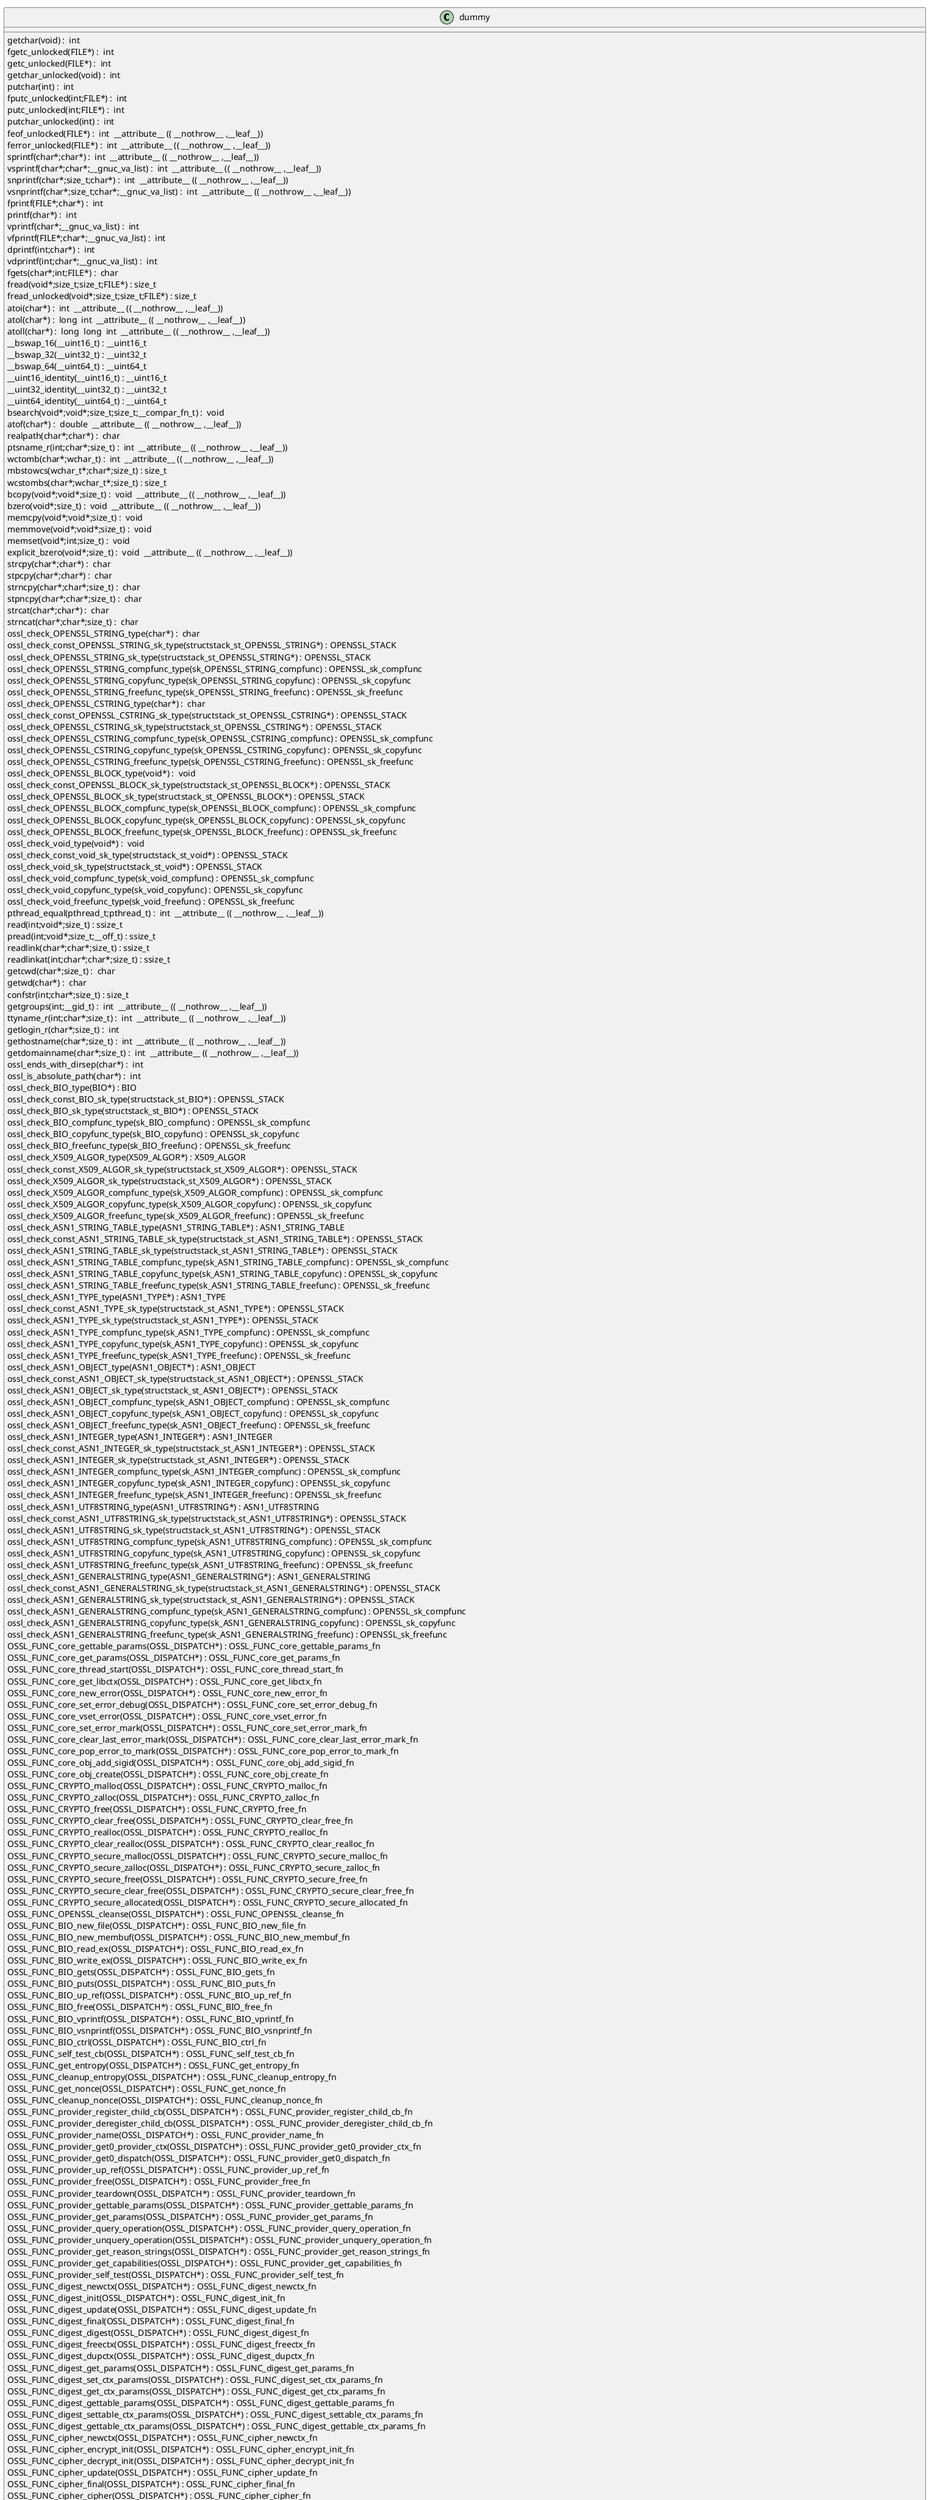 @startuml
!pragma layout smetana
class dummy {
getchar(void) :  int  [[[./../../.././qc/crypto/x509/v3_bcons.c.html#742]]]
fgetc_unlocked(FILE*) :  int  [[[./../../.././qc/crypto/x509/v3_bcons.c.html#751]]]
getc_unlocked(FILE*) :  int  [[[./../../.././qc/crypto/x509/v3_bcons.c.html#761]]]
getchar_unlocked(void) :  int  [[[./../../.././qc/crypto/x509/v3_bcons.c.html#768]]]
putchar(int) :  int  [[[./../../.././qc/crypto/x509/v3_bcons.c.html#777]]]
fputc_unlocked(int;FILE*) :  int  [[[./../../.././qc/crypto/x509/v3_bcons.c.html#786]]]
putc_unlocked(int;FILE*) :  int  [[[./../../.././qc/crypto/x509/v3_bcons.c.html#796]]]
putchar_unlocked(int) :  int  [[[./../../.././qc/crypto/x509/v3_bcons.c.html#803]]]
feof_unlocked(FILE*) :  int  __attribute__ (( __nothrow__ ,__leaf__)) [[[./../../.././qc/crypto/x509/v3_bcons.c.html#809]]]
ferror_unlocked(FILE*) :  int  __attribute__ (( __nothrow__ ,__leaf__)) [[[./../../.././qc/crypto/x509/v3_bcons.c.html#816]]]
sprintf(char*;char*) :  int  __attribute__ (( __nothrow__ ,__leaf__)) [[[./../../.././qc/crypto/x509/v3_bcons.c.html#835]]]
vsprintf(char*;char*;__gnuc_va_list) :  int  __attribute__ (( __nothrow__ ,__leaf__)) [[[./../../.././qc/crypto/x509/v3_bcons.c.html#848]]]
snprintf(char*;size_t;char*) :  int  __attribute__ (( __nothrow__ ,__leaf__)) [[[./../../.././qc/crypto/x509/v3_bcons.c.html#867]]]
vsnprintf(char*;size_t;char*;__gnuc_va_list) :  int  __attribute__ (( __nothrow__ ,__leaf__)) [[[./../../.././qc/crypto/x509/v3_bcons.c.html#881]]]
fprintf(FILE*;char*) :  int  [[[./../../.././qc/crypto/x509/v3_bcons.c.html#902]]]
printf(char*) :  int  [[[./../../.././qc/crypto/x509/v3_bcons.c.html#909]]]
vprintf(char*;__gnuc_va_list) :  int  [[[./../../.././qc/crypto/x509/v3_bcons.c.html#921]]]
vfprintf(FILE*;char*;__gnuc_va_list) :  int  [[[./../../.././qc/crypto/x509/v3_bcons.c.html#931]]]
dprintf(int;char*) :  int  [[[./../../.././qc/crypto/x509/v3_bcons.c.html#946]]]
vdprintf(int;char*;__gnuc_va_list) :  int  [[[./../../.././qc/crypto/x509/v3_bcons.c.html#957]]]
fgets(char*;int;FILE*) :  char  [[[./../../.././qc/crypto/x509/v3_bcons.c.html#976]]]
fread(void*;size_t;size_t;FILE*) : size_t [[[./../../.././qc/crypto/x509/v3_bcons.c.html#1002]]]
fread_unlocked(void*;size_t;size_t;FILE*) : size_t [[[./../../.././qc/crypto/x509/v3_bcons.c.html#1029]]]
atoi(char*) :  int  __attribute__ (( __nothrow__ ,__leaf__)) [[[./../../.././qc/crypto/x509/v3_bcons.c.html#1197]]]
atol(char*) :  long  int  __attribute__ (( __nothrow__ ,__leaf__)) [[[./../../.././qc/crypto/x509/v3_bcons.c.html#1202]]]
atoll(char*) :  long  long  int  __attribute__ (( __nothrow__ ,__leaf__)) [[[./../../.././qc/crypto/x509/v3_bcons.c.html#1209]]]
__bswap_16(__uint16_t) : __uint16_t [[[./../../.././qc/crypto/x509/v3_bcons.c.html#1362]]]
__bswap_32(__uint32_t) : __uint32_t [[[./../../.././qc/crypto/x509/v3_bcons.c.html#1377]]]
__bswap_64(__uint64_t) : __uint64_t [[[./../../.././qc/crypto/x509/v3_bcons.c.html#1387]]]
__uint16_identity(__uint16_t) : __uint16_t [[[./../../.././qc/crypto/x509/v3_bcons.c.html#1399]]]
__uint32_identity(__uint32_t) : __uint32_t [[[./../../.././qc/crypto/x509/v3_bcons.c.html#1405]]]
__uint64_identity(__uint64_t) : __uint64_t [[[./../../.././qc/crypto/x509/v3_bcons.c.html#1411]]]
bsearch(void*;void*;size_t;size_t;__compar_fn_t) :  void  [[[./../../.././qc/crypto/x509/v3_bcons.c.html#2079]]]
atof(char*) :  double  __attribute__ (( __nothrow__ ,__leaf__)) [[[./../../.././qc/crypto/x509/v3_bcons.c.html#1]]]
realpath(char*;char*) :  char  [[[./../../.././qc/crypto/x509/v3_bcons.c.html#1]]]
ptsname_r(int;char*;size_t) :  int  __attribute__ (( __nothrow__ ,__leaf__)) [[[./../../.././qc/crypto/x509/v3_bcons.c.html#1]]]
wctomb(char*;wchar_t) :  int  __attribute__ (( __nothrow__ ,__leaf__)) [[[./../../.././qc/crypto/x509/v3_bcons.c.html#1]]]
mbstowcs(wchar_t*;char*;size_t) : size_t [[[./../../.././qc/crypto/x509/v3_bcons.c.html#1]]]
wcstombs(char*;wchar_t*;size_t) : size_t [[[./../../.././qc/crypto/x509/v3_bcons.c.html#1]]]
bcopy(void*;void*;size_t) :  void  __attribute__ (( __nothrow__ ,__leaf__)) [[[./../../.././qc/crypto/x509/v3_bcons.c.html#1]]]
bzero(void*;size_t) :  void  __attribute__ (( __nothrow__ ,__leaf__)) [[[./../../.././qc/crypto/x509/v3_bcons.c.html#1]]]
memcpy(void*;void*;size_t) :  void  [[[./../../.././qc/crypto/x509/v3_bcons.c.html#1]]]
memmove(void*;void*;size_t) :  void  [[[./../../.././qc/crypto/x509/v3_bcons.c.html#1]]]
memset(void*;int;size_t) :  void  [[[./../../.././qc/crypto/x509/v3_bcons.c.html#1]]]
explicit_bzero(void*;size_t) :  void  __attribute__ (( __nothrow__ ,__leaf__)) [[[./../../.././qc/crypto/x509/v3_bcons.c.html#1]]]
strcpy(char*;char*) :  char  [[[./../../.././qc/crypto/x509/v3_bcons.c.html#1]]]
stpcpy(char*;char*) :  char  [[[./../../.././qc/crypto/x509/v3_bcons.c.html#1]]]
strncpy(char*;char*;size_t) :  char  [[[./../../.././qc/crypto/x509/v3_bcons.c.html#1]]]
stpncpy(char*;char*;size_t) :  char  [[[./../../.././qc/crypto/x509/v3_bcons.c.html#1]]]
strcat(char*;char*) :  char  [[[./../../.././qc/crypto/x509/v3_bcons.c.html#1]]]
strncat(char*;char*;size_t) :  char  [[[./../../.././qc/crypto/x509/v3_bcons.c.html#1]]]
ossl_check_OPENSSL_STRING_type(char*) :  char  [[[./../../.././qc/crypto/x509/v3_bcons.c.html#1]]]
ossl_check_const_OPENSSL_STRING_sk_type(structstack_st_OPENSSL_STRING*) : OPENSSL_STACK [[[./../../.././qc/crypto/x509/v3_bcons.c.html#1]]]
ossl_check_OPENSSL_STRING_sk_type(structstack_st_OPENSSL_STRING*) : OPENSSL_STACK [[[./../../.././qc/crypto/x509/v3_bcons.c.html#1]]]
ossl_check_OPENSSL_STRING_compfunc_type(sk_OPENSSL_STRING_compfunc) : OPENSSL_sk_compfunc [[[./../../.././qc/crypto/x509/v3_bcons.c.html#1]]]
ossl_check_OPENSSL_STRING_copyfunc_type(sk_OPENSSL_STRING_copyfunc) : OPENSSL_sk_copyfunc [[[./../../.././qc/crypto/x509/v3_bcons.c.html#1]]]
ossl_check_OPENSSL_STRING_freefunc_type(sk_OPENSSL_STRING_freefunc) : OPENSSL_sk_freefunc [[[./../../.././qc/crypto/x509/v3_bcons.c.html#1]]]
ossl_check_OPENSSL_CSTRING_type(char*) :  char  [[[./../../.././qc/crypto/x509/v3_bcons.c.html#1]]]
ossl_check_const_OPENSSL_CSTRING_sk_type(structstack_st_OPENSSL_CSTRING*) : OPENSSL_STACK [[[./../../.././qc/crypto/x509/v3_bcons.c.html#1]]]
ossl_check_OPENSSL_CSTRING_sk_type(structstack_st_OPENSSL_CSTRING*) : OPENSSL_STACK [[[./../../.././qc/crypto/x509/v3_bcons.c.html#1]]]
ossl_check_OPENSSL_CSTRING_compfunc_type(sk_OPENSSL_CSTRING_compfunc) : OPENSSL_sk_compfunc [[[./../../.././qc/crypto/x509/v3_bcons.c.html#1]]]
ossl_check_OPENSSL_CSTRING_copyfunc_type(sk_OPENSSL_CSTRING_copyfunc) : OPENSSL_sk_copyfunc [[[./../../.././qc/crypto/x509/v3_bcons.c.html#1]]]
ossl_check_OPENSSL_CSTRING_freefunc_type(sk_OPENSSL_CSTRING_freefunc) : OPENSSL_sk_freefunc [[[./../../.././qc/crypto/x509/v3_bcons.c.html#1]]]
ossl_check_OPENSSL_BLOCK_type(void*) :  void  [[[./../../.././qc/crypto/x509/v3_bcons.c.html#1]]]
ossl_check_const_OPENSSL_BLOCK_sk_type(structstack_st_OPENSSL_BLOCK*) : OPENSSL_STACK [[[./../../.././qc/crypto/x509/v3_bcons.c.html#1]]]
ossl_check_OPENSSL_BLOCK_sk_type(structstack_st_OPENSSL_BLOCK*) : OPENSSL_STACK [[[./../../.././qc/crypto/x509/v3_bcons.c.html#1]]]
ossl_check_OPENSSL_BLOCK_compfunc_type(sk_OPENSSL_BLOCK_compfunc) : OPENSSL_sk_compfunc [[[./../../.././qc/crypto/x509/v3_bcons.c.html#1]]]
ossl_check_OPENSSL_BLOCK_copyfunc_type(sk_OPENSSL_BLOCK_copyfunc) : OPENSSL_sk_copyfunc [[[./../../.././qc/crypto/x509/v3_bcons.c.html#1]]]
ossl_check_OPENSSL_BLOCK_freefunc_type(sk_OPENSSL_BLOCK_freefunc) : OPENSSL_sk_freefunc [[[./../../.././qc/crypto/x509/v3_bcons.c.html#1]]]
ossl_check_void_type(void*) :  void  [[[./../../.././qc/crypto/x509/v3_bcons.c.html#1]]]
ossl_check_const_void_sk_type(structstack_st_void*) : OPENSSL_STACK [[[./../../.././qc/crypto/x509/v3_bcons.c.html#1]]]
ossl_check_void_sk_type(structstack_st_void*) : OPENSSL_STACK [[[./../../.././qc/crypto/x509/v3_bcons.c.html#1]]]
ossl_check_void_compfunc_type(sk_void_compfunc) : OPENSSL_sk_compfunc [[[./../../.././qc/crypto/x509/v3_bcons.c.html#1]]]
ossl_check_void_copyfunc_type(sk_void_copyfunc) : OPENSSL_sk_copyfunc [[[./../../.././qc/crypto/x509/v3_bcons.c.html#1]]]
ossl_check_void_freefunc_type(sk_void_freefunc) : OPENSSL_sk_freefunc [[[./../../.././qc/crypto/x509/v3_bcons.c.html#1]]]
pthread_equal(pthread_t;pthread_t) :  int  __attribute__ (( __nothrow__ ,__leaf__)) [[[./../../.././qc/crypto/x509/v3_bcons.c.html#1]]]
read(int;void*;size_t) : ssize_t [[[./../../.././qc/crypto/x509/v3_bcons.c.html#1]]]
pread(int;void*;size_t;__off_t) : ssize_t [[[./../../.././qc/crypto/x509/v3_bcons.c.html#1]]]
readlink(char*;char*;size_t) : ssize_t [[[./../../.././qc/crypto/x509/v3_bcons.c.html#1]]]
readlinkat(int;char*;char*;size_t) : ssize_t [[[./../../.././qc/crypto/x509/v3_bcons.c.html#1]]]
getcwd(char*;size_t) :  char  [[[./../../.././qc/crypto/x509/v3_bcons.c.html#1]]]
getwd(char*) :  char  [[[./../../.././qc/crypto/x509/v3_bcons.c.html#1]]]
confstr(int;char*;size_t) : size_t [[[./../../.././qc/crypto/x509/v3_bcons.c.html#1]]]
getgroups(int;__gid_t) :  int  __attribute__ (( __nothrow__ ,__leaf__)) [[[./../../.././qc/crypto/x509/v3_bcons.c.html#1]]]
ttyname_r(int;char*;size_t) :  int  __attribute__ (( __nothrow__ ,__leaf__)) [[[./../../.././qc/crypto/x509/v3_bcons.c.html#1]]]
getlogin_r(char*;size_t) :  int  [[[./../../.././qc/crypto/x509/v3_bcons.c.html#1]]]
gethostname(char*;size_t) :  int  __attribute__ (( __nothrow__ ,__leaf__)) [[[./../../.././qc/crypto/x509/v3_bcons.c.html#1]]]
getdomainname(char*;size_t) :  int  __attribute__ (( __nothrow__ ,__leaf__)) [[[./../../.././qc/crypto/x509/v3_bcons.c.html#1]]]
ossl_ends_with_dirsep(char*) :  int  [[[./../../.././qc/crypto/x509/v3_bcons.c.html#1]]]
ossl_is_absolute_path(char*) :  int  [[[./../../.././qc/crypto/x509/v3_bcons.c.html#1]]]
ossl_check_BIO_type(BIO*) : BIO [[[./../../.././qc/crypto/x509/v3_bcons.c.html#1]]]
ossl_check_const_BIO_sk_type(structstack_st_BIO*) : OPENSSL_STACK [[[./../../.././qc/crypto/x509/v3_bcons.c.html#1]]]
ossl_check_BIO_sk_type(structstack_st_BIO*) : OPENSSL_STACK [[[./../../.././qc/crypto/x509/v3_bcons.c.html#1]]]
ossl_check_BIO_compfunc_type(sk_BIO_compfunc) : OPENSSL_sk_compfunc [[[./../../.././qc/crypto/x509/v3_bcons.c.html#1]]]
ossl_check_BIO_copyfunc_type(sk_BIO_copyfunc) : OPENSSL_sk_copyfunc [[[./../../.././qc/crypto/x509/v3_bcons.c.html#1]]]
ossl_check_BIO_freefunc_type(sk_BIO_freefunc) : OPENSSL_sk_freefunc [[[./../../.././qc/crypto/x509/v3_bcons.c.html#1]]]
ossl_check_X509_ALGOR_type(X509_ALGOR*) : X509_ALGOR [[[./../../.././qc/crypto/x509/v3_bcons.c.html#1]]]
ossl_check_const_X509_ALGOR_sk_type(structstack_st_X509_ALGOR*) : OPENSSL_STACK [[[./../../.././qc/crypto/x509/v3_bcons.c.html#1]]]
ossl_check_X509_ALGOR_sk_type(structstack_st_X509_ALGOR*) : OPENSSL_STACK [[[./../../.././qc/crypto/x509/v3_bcons.c.html#1]]]
ossl_check_X509_ALGOR_compfunc_type(sk_X509_ALGOR_compfunc) : OPENSSL_sk_compfunc [[[./../../.././qc/crypto/x509/v3_bcons.c.html#1]]]
ossl_check_X509_ALGOR_copyfunc_type(sk_X509_ALGOR_copyfunc) : OPENSSL_sk_copyfunc [[[./../../.././qc/crypto/x509/v3_bcons.c.html#1]]]
ossl_check_X509_ALGOR_freefunc_type(sk_X509_ALGOR_freefunc) : OPENSSL_sk_freefunc [[[./../../.././qc/crypto/x509/v3_bcons.c.html#1]]]
ossl_check_ASN1_STRING_TABLE_type(ASN1_STRING_TABLE*) : ASN1_STRING_TABLE [[[./../../.././qc/crypto/x509/v3_bcons.c.html#1]]]
ossl_check_const_ASN1_STRING_TABLE_sk_type(structstack_st_ASN1_STRING_TABLE*) : OPENSSL_STACK [[[./../../.././qc/crypto/x509/v3_bcons.c.html#1]]]
ossl_check_ASN1_STRING_TABLE_sk_type(structstack_st_ASN1_STRING_TABLE*) : OPENSSL_STACK [[[./../../.././qc/crypto/x509/v3_bcons.c.html#1]]]
ossl_check_ASN1_STRING_TABLE_compfunc_type(sk_ASN1_STRING_TABLE_compfunc) : OPENSSL_sk_compfunc [[[./../../.././qc/crypto/x509/v3_bcons.c.html#1]]]
ossl_check_ASN1_STRING_TABLE_copyfunc_type(sk_ASN1_STRING_TABLE_copyfunc) : OPENSSL_sk_copyfunc [[[./../../.././qc/crypto/x509/v3_bcons.c.html#1]]]
ossl_check_ASN1_STRING_TABLE_freefunc_type(sk_ASN1_STRING_TABLE_freefunc) : OPENSSL_sk_freefunc [[[./../../.././qc/crypto/x509/v3_bcons.c.html#1]]]
ossl_check_ASN1_TYPE_type(ASN1_TYPE*) : ASN1_TYPE [[[./../../.././qc/crypto/x509/v3_bcons.c.html#1]]]
ossl_check_const_ASN1_TYPE_sk_type(structstack_st_ASN1_TYPE*) : OPENSSL_STACK [[[./../../.././qc/crypto/x509/v3_bcons.c.html#1]]]
ossl_check_ASN1_TYPE_sk_type(structstack_st_ASN1_TYPE*) : OPENSSL_STACK [[[./../../.././qc/crypto/x509/v3_bcons.c.html#1]]]
ossl_check_ASN1_TYPE_compfunc_type(sk_ASN1_TYPE_compfunc) : OPENSSL_sk_compfunc [[[./../../.././qc/crypto/x509/v3_bcons.c.html#1]]]
ossl_check_ASN1_TYPE_copyfunc_type(sk_ASN1_TYPE_copyfunc) : OPENSSL_sk_copyfunc [[[./../../.././qc/crypto/x509/v3_bcons.c.html#1]]]
ossl_check_ASN1_TYPE_freefunc_type(sk_ASN1_TYPE_freefunc) : OPENSSL_sk_freefunc [[[./../../.././qc/crypto/x509/v3_bcons.c.html#1]]]
ossl_check_ASN1_OBJECT_type(ASN1_OBJECT*) : ASN1_OBJECT [[[./../../.././qc/crypto/x509/v3_bcons.c.html#1]]]
ossl_check_const_ASN1_OBJECT_sk_type(structstack_st_ASN1_OBJECT*) : OPENSSL_STACK [[[./../../.././qc/crypto/x509/v3_bcons.c.html#1]]]
ossl_check_ASN1_OBJECT_sk_type(structstack_st_ASN1_OBJECT*) : OPENSSL_STACK [[[./../../.././qc/crypto/x509/v3_bcons.c.html#1]]]
ossl_check_ASN1_OBJECT_compfunc_type(sk_ASN1_OBJECT_compfunc) : OPENSSL_sk_compfunc [[[./../../.././qc/crypto/x509/v3_bcons.c.html#1]]]
ossl_check_ASN1_OBJECT_copyfunc_type(sk_ASN1_OBJECT_copyfunc) : OPENSSL_sk_copyfunc [[[./../../.././qc/crypto/x509/v3_bcons.c.html#1]]]
ossl_check_ASN1_OBJECT_freefunc_type(sk_ASN1_OBJECT_freefunc) : OPENSSL_sk_freefunc [[[./../../.././qc/crypto/x509/v3_bcons.c.html#1]]]
ossl_check_ASN1_INTEGER_type(ASN1_INTEGER*) : ASN1_INTEGER [[[./../../.././qc/crypto/x509/v3_bcons.c.html#1]]]
ossl_check_const_ASN1_INTEGER_sk_type(structstack_st_ASN1_INTEGER*) : OPENSSL_STACK [[[./../../.././qc/crypto/x509/v3_bcons.c.html#1]]]
ossl_check_ASN1_INTEGER_sk_type(structstack_st_ASN1_INTEGER*) : OPENSSL_STACK [[[./../../.././qc/crypto/x509/v3_bcons.c.html#1]]]
ossl_check_ASN1_INTEGER_compfunc_type(sk_ASN1_INTEGER_compfunc) : OPENSSL_sk_compfunc [[[./../../.././qc/crypto/x509/v3_bcons.c.html#1]]]
ossl_check_ASN1_INTEGER_copyfunc_type(sk_ASN1_INTEGER_copyfunc) : OPENSSL_sk_copyfunc [[[./../../.././qc/crypto/x509/v3_bcons.c.html#1]]]
ossl_check_ASN1_INTEGER_freefunc_type(sk_ASN1_INTEGER_freefunc) : OPENSSL_sk_freefunc [[[./../../.././qc/crypto/x509/v3_bcons.c.html#1]]]
ossl_check_ASN1_UTF8STRING_type(ASN1_UTF8STRING*) : ASN1_UTF8STRING [[[./../../.././qc/crypto/x509/v3_bcons.c.html#1]]]
ossl_check_const_ASN1_UTF8STRING_sk_type(structstack_st_ASN1_UTF8STRING*) : OPENSSL_STACK [[[./../../.././qc/crypto/x509/v3_bcons.c.html#1]]]
ossl_check_ASN1_UTF8STRING_sk_type(structstack_st_ASN1_UTF8STRING*) : OPENSSL_STACK [[[./../../.././qc/crypto/x509/v3_bcons.c.html#1]]]
ossl_check_ASN1_UTF8STRING_compfunc_type(sk_ASN1_UTF8STRING_compfunc) : OPENSSL_sk_compfunc [[[./../../.././qc/crypto/x509/v3_bcons.c.html#1]]]
ossl_check_ASN1_UTF8STRING_copyfunc_type(sk_ASN1_UTF8STRING_copyfunc) : OPENSSL_sk_copyfunc [[[./../../.././qc/crypto/x509/v3_bcons.c.html#1]]]
ossl_check_ASN1_UTF8STRING_freefunc_type(sk_ASN1_UTF8STRING_freefunc) : OPENSSL_sk_freefunc [[[./../../.././qc/crypto/x509/v3_bcons.c.html#1]]]
ossl_check_ASN1_GENERALSTRING_type(ASN1_GENERALSTRING*) : ASN1_GENERALSTRING [[[./../../.././qc/crypto/x509/v3_bcons.c.html#1]]]
ossl_check_const_ASN1_GENERALSTRING_sk_type(structstack_st_ASN1_GENERALSTRING*) : OPENSSL_STACK [[[./../../.././qc/crypto/x509/v3_bcons.c.html#1]]]
ossl_check_ASN1_GENERALSTRING_sk_type(structstack_st_ASN1_GENERALSTRING*) : OPENSSL_STACK [[[./../../.././qc/crypto/x509/v3_bcons.c.html#1]]]
ossl_check_ASN1_GENERALSTRING_compfunc_type(sk_ASN1_GENERALSTRING_compfunc) : OPENSSL_sk_compfunc [[[./../../.././qc/crypto/x509/v3_bcons.c.html#1]]]
ossl_check_ASN1_GENERALSTRING_copyfunc_type(sk_ASN1_GENERALSTRING_copyfunc) : OPENSSL_sk_copyfunc [[[./../../.././qc/crypto/x509/v3_bcons.c.html#1]]]
ossl_check_ASN1_GENERALSTRING_freefunc_type(sk_ASN1_GENERALSTRING_freefunc) : OPENSSL_sk_freefunc [[[./../../.././qc/crypto/x509/v3_bcons.c.html#1]]]
OSSL_FUNC_core_gettable_params(OSSL_DISPATCH*) : OSSL_FUNC_core_gettable_params_fn [[[./../../.././qc/crypto/x509/v3_bcons.c.html#1]]]
OSSL_FUNC_core_get_params(OSSL_DISPATCH*) : OSSL_FUNC_core_get_params_fn [[[./../../.././qc/crypto/x509/v3_bcons.c.html#1]]]
OSSL_FUNC_core_thread_start(OSSL_DISPATCH*) : OSSL_FUNC_core_thread_start_fn [[[./../../.././qc/crypto/x509/v3_bcons.c.html#1]]]
OSSL_FUNC_core_get_libctx(OSSL_DISPATCH*) : OSSL_FUNC_core_get_libctx_fn [[[./../../.././qc/crypto/x509/v3_bcons.c.html#1]]]
OSSL_FUNC_core_new_error(OSSL_DISPATCH*) : OSSL_FUNC_core_new_error_fn [[[./../../.././qc/crypto/x509/v3_bcons.c.html#1]]]
OSSL_FUNC_core_set_error_debug(OSSL_DISPATCH*) : OSSL_FUNC_core_set_error_debug_fn [[[./../../.././qc/crypto/x509/v3_bcons.c.html#1]]]
OSSL_FUNC_core_vset_error(OSSL_DISPATCH*) : OSSL_FUNC_core_vset_error_fn [[[./../../.././qc/crypto/x509/v3_bcons.c.html#1]]]
OSSL_FUNC_core_set_error_mark(OSSL_DISPATCH*) : OSSL_FUNC_core_set_error_mark_fn [[[./../../.././qc/crypto/x509/v3_bcons.c.html#1]]]
OSSL_FUNC_core_clear_last_error_mark(OSSL_DISPATCH*) : OSSL_FUNC_core_clear_last_error_mark_fn [[[./../../.././qc/crypto/x509/v3_bcons.c.html#1]]]
OSSL_FUNC_core_pop_error_to_mark(OSSL_DISPATCH*) : OSSL_FUNC_core_pop_error_to_mark_fn [[[./../../.././qc/crypto/x509/v3_bcons.c.html#1]]]
OSSL_FUNC_core_obj_add_sigid(OSSL_DISPATCH*) : OSSL_FUNC_core_obj_add_sigid_fn [[[./../../.././qc/crypto/x509/v3_bcons.c.html#1]]]
OSSL_FUNC_core_obj_create(OSSL_DISPATCH*) : OSSL_FUNC_core_obj_create_fn [[[./../../.././qc/crypto/x509/v3_bcons.c.html#1]]]
OSSL_FUNC_CRYPTO_malloc(OSSL_DISPATCH*) : OSSL_FUNC_CRYPTO_malloc_fn [[[./../../.././qc/crypto/x509/v3_bcons.c.html#1]]]
OSSL_FUNC_CRYPTO_zalloc(OSSL_DISPATCH*) : OSSL_FUNC_CRYPTO_zalloc_fn [[[./../../.././qc/crypto/x509/v3_bcons.c.html#1]]]
OSSL_FUNC_CRYPTO_free(OSSL_DISPATCH*) : OSSL_FUNC_CRYPTO_free_fn [[[./../../.././qc/crypto/x509/v3_bcons.c.html#1]]]
OSSL_FUNC_CRYPTO_clear_free(OSSL_DISPATCH*) : OSSL_FUNC_CRYPTO_clear_free_fn [[[./../../.././qc/crypto/x509/v3_bcons.c.html#1]]]
OSSL_FUNC_CRYPTO_realloc(OSSL_DISPATCH*) : OSSL_FUNC_CRYPTO_realloc_fn [[[./../../.././qc/crypto/x509/v3_bcons.c.html#1]]]
OSSL_FUNC_CRYPTO_clear_realloc(OSSL_DISPATCH*) : OSSL_FUNC_CRYPTO_clear_realloc_fn [[[./../../.././qc/crypto/x509/v3_bcons.c.html#1]]]
OSSL_FUNC_CRYPTO_secure_malloc(OSSL_DISPATCH*) : OSSL_FUNC_CRYPTO_secure_malloc_fn [[[./../../.././qc/crypto/x509/v3_bcons.c.html#1]]]
OSSL_FUNC_CRYPTO_secure_zalloc(OSSL_DISPATCH*) : OSSL_FUNC_CRYPTO_secure_zalloc_fn [[[./../../.././qc/crypto/x509/v3_bcons.c.html#1]]]
OSSL_FUNC_CRYPTO_secure_free(OSSL_DISPATCH*) : OSSL_FUNC_CRYPTO_secure_free_fn [[[./../../.././qc/crypto/x509/v3_bcons.c.html#1]]]
OSSL_FUNC_CRYPTO_secure_clear_free(OSSL_DISPATCH*) : OSSL_FUNC_CRYPTO_secure_clear_free_fn [[[./../../.././qc/crypto/x509/v3_bcons.c.html#1]]]
OSSL_FUNC_CRYPTO_secure_allocated(OSSL_DISPATCH*) : OSSL_FUNC_CRYPTO_secure_allocated_fn [[[./../../.././qc/crypto/x509/v3_bcons.c.html#1]]]
OSSL_FUNC_OPENSSL_cleanse(OSSL_DISPATCH*) : OSSL_FUNC_OPENSSL_cleanse_fn [[[./../../.././qc/crypto/x509/v3_bcons.c.html#1]]]
OSSL_FUNC_BIO_new_file(OSSL_DISPATCH*) : OSSL_FUNC_BIO_new_file_fn [[[./../../.././qc/crypto/x509/v3_bcons.c.html#1]]]
OSSL_FUNC_BIO_new_membuf(OSSL_DISPATCH*) : OSSL_FUNC_BIO_new_membuf_fn [[[./../../.././qc/crypto/x509/v3_bcons.c.html#1]]]
OSSL_FUNC_BIO_read_ex(OSSL_DISPATCH*) : OSSL_FUNC_BIO_read_ex_fn [[[./../../.././qc/crypto/x509/v3_bcons.c.html#1]]]
OSSL_FUNC_BIO_write_ex(OSSL_DISPATCH*) : OSSL_FUNC_BIO_write_ex_fn [[[./../../.././qc/crypto/x509/v3_bcons.c.html#1]]]
OSSL_FUNC_BIO_gets(OSSL_DISPATCH*) : OSSL_FUNC_BIO_gets_fn [[[./../../.././qc/crypto/x509/v3_bcons.c.html#1]]]
OSSL_FUNC_BIO_puts(OSSL_DISPATCH*) : OSSL_FUNC_BIO_puts_fn [[[./../../.././qc/crypto/x509/v3_bcons.c.html#1]]]
OSSL_FUNC_BIO_up_ref(OSSL_DISPATCH*) : OSSL_FUNC_BIO_up_ref_fn [[[./../../.././qc/crypto/x509/v3_bcons.c.html#1]]]
OSSL_FUNC_BIO_free(OSSL_DISPATCH*) : OSSL_FUNC_BIO_free_fn [[[./../../.././qc/crypto/x509/v3_bcons.c.html#1]]]
OSSL_FUNC_BIO_vprintf(OSSL_DISPATCH*) : OSSL_FUNC_BIO_vprintf_fn [[[./../../.././qc/crypto/x509/v3_bcons.c.html#1]]]
OSSL_FUNC_BIO_vsnprintf(OSSL_DISPATCH*) : OSSL_FUNC_BIO_vsnprintf_fn [[[./../../.././qc/crypto/x509/v3_bcons.c.html#1]]]
OSSL_FUNC_BIO_ctrl(OSSL_DISPATCH*) : OSSL_FUNC_BIO_ctrl_fn [[[./../../.././qc/crypto/x509/v3_bcons.c.html#1]]]
OSSL_FUNC_self_test_cb(OSSL_DISPATCH*) : OSSL_FUNC_self_test_cb_fn [[[./../../.././qc/crypto/x509/v3_bcons.c.html#1]]]
OSSL_FUNC_get_entropy(OSSL_DISPATCH*) : OSSL_FUNC_get_entropy_fn [[[./../../.././qc/crypto/x509/v3_bcons.c.html#1]]]
OSSL_FUNC_cleanup_entropy(OSSL_DISPATCH*) : OSSL_FUNC_cleanup_entropy_fn [[[./../../.././qc/crypto/x509/v3_bcons.c.html#1]]]
OSSL_FUNC_get_nonce(OSSL_DISPATCH*) : OSSL_FUNC_get_nonce_fn [[[./../../.././qc/crypto/x509/v3_bcons.c.html#1]]]
OSSL_FUNC_cleanup_nonce(OSSL_DISPATCH*) : OSSL_FUNC_cleanup_nonce_fn [[[./../../.././qc/crypto/x509/v3_bcons.c.html#1]]]
OSSL_FUNC_provider_register_child_cb(OSSL_DISPATCH*) : OSSL_FUNC_provider_register_child_cb_fn [[[./../../.././qc/crypto/x509/v3_bcons.c.html#1]]]
OSSL_FUNC_provider_deregister_child_cb(OSSL_DISPATCH*) : OSSL_FUNC_provider_deregister_child_cb_fn [[[./../../.././qc/crypto/x509/v3_bcons.c.html#1]]]
OSSL_FUNC_provider_name(OSSL_DISPATCH*) : OSSL_FUNC_provider_name_fn [[[./../../.././qc/crypto/x509/v3_bcons.c.html#1]]]
OSSL_FUNC_provider_get0_provider_ctx(OSSL_DISPATCH*) : OSSL_FUNC_provider_get0_provider_ctx_fn [[[./../../.././qc/crypto/x509/v3_bcons.c.html#1]]]
OSSL_FUNC_provider_get0_dispatch(OSSL_DISPATCH*) : OSSL_FUNC_provider_get0_dispatch_fn [[[./../../.././qc/crypto/x509/v3_bcons.c.html#1]]]
OSSL_FUNC_provider_up_ref(OSSL_DISPATCH*) : OSSL_FUNC_provider_up_ref_fn [[[./../../.././qc/crypto/x509/v3_bcons.c.html#1]]]
OSSL_FUNC_provider_free(OSSL_DISPATCH*) : OSSL_FUNC_provider_free_fn [[[./../../.././qc/crypto/x509/v3_bcons.c.html#1]]]
OSSL_FUNC_provider_teardown(OSSL_DISPATCH*) : OSSL_FUNC_provider_teardown_fn [[[./../../.././qc/crypto/x509/v3_bcons.c.html#1]]]
OSSL_FUNC_provider_gettable_params(OSSL_DISPATCH*) : OSSL_FUNC_provider_gettable_params_fn [[[./../../.././qc/crypto/x509/v3_bcons.c.html#1]]]
OSSL_FUNC_provider_get_params(OSSL_DISPATCH*) : OSSL_FUNC_provider_get_params_fn [[[./../../.././qc/crypto/x509/v3_bcons.c.html#1]]]
OSSL_FUNC_provider_query_operation(OSSL_DISPATCH*) : OSSL_FUNC_provider_query_operation_fn [[[./../../.././qc/crypto/x509/v3_bcons.c.html#1]]]
OSSL_FUNC_provider_unquery_operation(OSSL_DISPATCH*) : OSSL_FUNC_provider_unquery_operation_fn [[[./../../.././qc/crypto/x509/v3_bcons.c.html#1]]]
OSSL_FUNC_provider_get_reason_strings(OSSL_DISPATCH*) : OSSL_FUNC_provider_get_reason_strings_fn [[[./../../.././qc/crypto/x509/v3_bcons.c.html#1]]]
OSSL_FUNC_provider_get_capabilities(OSSL_DISPATCH*) : OSSL_FUNC_provider_get_capabilities_fn [[[./../../.././qc/crypto/x509/v3_bcons.c.html#1]]]
OSSL_FUNC_provider_self_test(OSSL_DISPATCH*) : OSSL_FUNC_provider_self_test_fn [[[./../../.././qc/crypto/x509/v3_bcons.c.html#1]]]
OSSL_FUNC_digest_newctx(OSSL_DISPATCH*) : OSSL_FUNC_digest_newctx_fn [[[./../../.././qc/crypto/x509/v3_bcons.c.html#1]]]
OSSL_FUNC_digest_init(OSSL_DISPATCH*) : OSSL_FUNC_digest_init_fn [[[./../../.././qc/crypto/x509/v3_bcons.c.html#1]]]
OSSL_FUNC_digest_update(OSSL_DISPATCH*) : OSSL_FUNC_digest_update_fn [[[./../../.././qc/crypto/x509/v3_bcons.c.html#1]]]
OSSL_FUNC_digest_final(OSSL_DISPATCH*) : OSSL_FUNC_digest_final_fn [[[./../../.././qc/crypto/x509/v3_bcons.c.html#1]]]
OSSL_FUNC_digest_digest(OSSL_DISPATCH*) : OSSL_FUNC_digest_digest_fn [[[./../../.././qc/crypto/x509/v3_bcons.c.html#1]]]
OSSL_FUNC_digest_freectx(OSSL_DISPATCH*) : OSSL_FUNC_digest_freectx_fn [[[./../../.././qc/crypto/x509/v3_bcons.c.html#1]]]
OSSL_FUNC_digest_dupctx(OSSL_DISPATCH*) : OSSL_FUNC_digest_dupctx_fn [[[./../../.././qc/crypto/x509/v3_bcons.c.html#1]]]
OSSL_FUNC_digest_get_params(OSSL_DISPATCH*) : OSSL_FUNC_digest_get_params_fn [[[./../../.././qc/crypto/x509/v3_bcons.c.html#1]]]
OSSL_FUNC_digest_set_ctx_params(OSSL_DISPATCH*) : OSSL_FUNC_digest_set_ctx_params_fn [[[./../../.././qc/crypto/x509/v3_bcons.c.html#1]]]
OSSL_FUNC_digest_get_ctx_params(OSSL_DISPATCH*) : OSSL_FUNC_digest_get_ctx_params_fn [[[./../../.././qc/crypto/x509/v3_bcons.c.html#1]]]
OSSL_FUNC_digest_gettable_params(OSSL_DISPATCH*) : OSSL_FUNC_digest_gettable_params_fn [[[./../../.././qc/crypto/x509/v3_bcons.c.html#1]]]
OSSL_FUNC_digest_settable_ctx_params(OSSL_DISPATCH*) : OSSL_FUNC_digest_settable_ctx_params_fn [[[./../../.././qc/crypto/x509/v3_bcons.c.html#1]]]
OSSL_FUNC_digest_gettable_ctx_params(OSSL_DISPATCH*) : OSSL_FUNC_digest_gettable_ctx_params_fn [[[./../../.././qc/crypto/x509/v3_bcons.c.html#1]]]
OSSL_FUNC_cipher_newctx(OSSL_DISPATCH*) : OSSL_FUNC_cipher_newctx_fn [[[./../../.././qc/crypto/x509/v3_bcons.c.html#1]]]
OSSL_FUNC_cipher_encrypt_init(OSSL_DISPATCH*) : OSSL_FUNC_cipher_encrypt_init_fn [[[./../../.././qc/crypto/x509/v3_bcons.c.html#1]]]
OSSL_FUNC_cipher_decrypt_init(OSSL_DISPATCH*) : OSSL_FUNC_cipher_decrypt_init_fn [[[./../../.././qc/crypto/x509/v3_bcons.c.html#1]]]
OSSL_FUNC_cipher_update(OSSL_DISPATCH*) : OSSL_FUNC_cipher_update_fn [[[./../../.././qc/crypto/x509/v3_bcons.c.html#1]]]
OSSL_FUNC_cipher_final(OSSL_DISPATCH*) : OSSL_FUNC_cipher_final_fn [[[./../../.././qc/crypto/x509/v3_bcons.c.html#1]]]
OSSL_FUNC_cipher_cipher(OSSL_DISPATCH*) : OSSL_FUNC_cipher_cipher_fn [[[./../../.././qc/crypto/x509/v3_bcons.c.html#1]]]
OSSL_FUNC_cipher_freectx(OSSL_DISPATCH*) : OSSL_FUNC_cipher_freectx_fn [[[./../../.././qc/crypto/x509/v3_bcons.c.html#1]]]
OSSL_FUNC_cipher_dupctx(OSSL_DISPATCH*) : OSSL_FUNC_cipher_dupctx_fn [[[./../../.././qc/crypto/x509/v3_bcons.c.html#1]]]
OSSL_FUNC_cipher_get_params(OSSL_DISPATCH*) : OSSL_FUNC_cipher_get_params_fn [[[./../../.././qc/crypto/x509/v3_bcons.c.html#1]]]
OSSL_FUNC_cipher_get_ctx_params(OSSL_DISPATCH*) : OSSL_FUNC_cipher_get_ctx_params_fn [[[./../../.././qc/crypto/x509/v3_bcons.c.html#1]]]
OSSL_FUNC_cipher_set_ctx_params(OSSL_DISPATCH*) : OSSL_FUNC_cipher_set_ctx_params_fn [[[./../../.././qc/crypto/x509/v3_bcons.c.html#1]]]
OSSL_FUNC_cipher_gettable_params(OSSL_DISPATCH*) : OSSL_FUNC_cipher_gettable_params_fn [[[./../../.././qc/crypto/x509/v3_bcons.c.html#1]]]
OSSL_FUNC_cipher_settable_ctx_params(OSSL_DISPATCH*) : OSSL_FUNC_cipher_settable_ctx_params_fn [[[./../../.././qc/crypto/x509/v3_bcons.c.html#1]]]
OSSL_FUNC_cipher_gettable_ctx_params(OSSL_DISPATCH*) : OSSL_FUNC_cipher_gettable_ctx_params_fn [[[./../../.././qc/crypto/x509/v3_bcons.c.html#1]]]
OSSL_FUNC_mac_newctx(OSSL_DISPATCH*) : OSSL_FUNC_mac_newctx_fn [[[./../../.././qc/crypto/x509/v3_bcons.c.html#1]]]
OSSL_FUNC_mac_dupctx(OSSL_DISPATCH*) : OSSL_FUNC_mac_dupctx_fn [[[./../../.././qc/crypto/x509/v3_bcons.c.html#1]]]
OSSL_FUNC_mac_freectx(OSSL_DISPATCH*) : OSSL_FUNC_mac_freectx_fn [[[./../../.././qc/crypto/x509/v3_bcons.c.html#1]]]
OSSL_FUNC_mac_init(OSSL_DISPATCH*) : OSSL_FUNC_mac_init_fn [[[./../../.././qc/crypto/x509/v3_bcons.c.html#1]]]
OSSL_FUNC_mac_update(OSSL_DISPATCH*) : OSSL_FUNC_mac_update_fn [[[./../../.././qc/crypto/x509/v3_bcons.c.html#1]]]
OSSL_FUNC_mac_final(OSSL_DISPATCH*) : OSSL_FUNC_mac_final_fn [[[./../../.././qc/crypto/x509/v3_bcons.c.html#1]]]
OSSL_FUNC_mac_gettable_params(OSSL_DISPATCH*) : OSSL_FUNC_mac_gettable_params_fn [[[./../../.././qc/crypto/x509/v3_bcons.c.html#1]]]
OSSL_FUNC_mac_gettable_ctx_params(OSSL_DISPATCH*) : OSSL_FUNC_mac_gettable_ctx_params_fn [[[./../../.././qc/crypto/x509/v3_bcons.c.html#1]]]
OSSL_FUNC_mac_settable_ctx_params(OSSL_DISPATCH*) : OSSL_FUNC_mac_settable_ctx_params_fn [[[./../../.././qc/crypto/x509/v3_bcons.c.html#1]]]
OSSL_FUNC_mac_get_params(OSSL_DISPATCH*) : OSSL_FUNC_mac_get_params_fn [[[./../../.././qc/crypto/x509/v3_bcons.c.html#1]]]
OSSL_FUNC_mac_get_ctx_params(OSSL_DISPATCH*) : OSSL_FUNC_mac_get_ctx_params_fn [[[./../../.././qc/crypto/x509/v3_bcons.c.html#1]]]
OSSL_FUNC_mac_set_ctx_params(OSSL_DISPATCH*) : OSSL_FUNC_mac_set_ctx_params_fn [[[./../../.././qc/crypto/x509/v3_bcons.c.html#1]]]
OSSL_FUNC_kdf_newctx(OSSL_DISPATCH*) : OSSL_FUNC_kdf_newctx_fn [[[./../../.././qc/crypto/x509/v3_bcons.c.html#1]]]
OSSL_FUNC_kdf_dupctx(OSSL_DISPATCH*) : OSSL_FUNC_kdf_dupctx_fn [[[./../../.././qc/crypto/x509/v3_bcons.c.html#1]]]
OSSL_FUNC_kdf_freectx(OSSL_DISPATCH*) : OSSL_FUNC_kdf_freectx_fn [[[./../../.././qc/crypto/x509/v3_bcons.c.html#1]]]
OSSL_FUNC_kdf_reset(OSSL_DISPATCH*) : OSSL_FUNC_kdf_reset_fn [[[./../../.././qc/crypto/x509/v3_bcons.c.html#1]]]
OSSL_FUNC_kdf_derive(OSSL_DISPATCH*) : OSSL_FUNC_kdf_derive_fn [[[./../../.././qc/crypto/x509/v3_bcons.c.html#1]]]
OSSL_FUNC_kdf_gettable_params(OSSL_DISPATCH*) : OSSL_FUNC_kdf_gettable_params_fn [[[./../../.././qc/crypto/x509/v3_bcons.c.html#1]]]
OSSL_FUNC_kdf_gettable_ctx_params(OSSL_DISPATCH*) : OSSL_FUNC_kdf_gettable_ctx_params_fn [[[./../../.././qc/crypto/x509/v3_bcons.c.html#1]]]
OSSL_FUNC_kdf_settable_ctx_params(OSSL_DISPATCH*) : OSSL_FUNC_kdf_settable_ctx_params_fn [[[./../../.././qc/crypto/x509/v3_bcons.c.html#1]]]
OSSL_FUNC_kdf_get_params(OSSL_DISPATCH*) : OSSL_FUNC_kdf_get_params_fn [[[./../../.././qc/crypto/x509/v3_bcons.c.html#1]]]
OSSL_FUNC_kdf_get_ctx_params(OSSL_DISPATCH*) : OSSL_FUNC_kdf_get_ctx_params_fn [[[./../../.././qc/crypto/x509/v3_bcons.c.html#1]]]
OSSL_FUNC_kdf_set_ctx_params(OSSL_DISPATCH*) : OSSL_FUNC_kdf_set_ctx_params_fn [[[./../../.././qc/crypto/x509/v3_bcons.c.html#1]]]
OSSL_FUNC_rand_newctx(OSSL_DISPATCH*) : OSSL_FUNC_rand_newctx_fn [[[./../../.././qc/crypto/x509/v3_bcons.c.html#1]]]
OSSL_FUNC_rand_freectx(OSSL_DISPATCH*) : OSSL_FUNC_rand_freectx_fn [[[./../../.././qc/crypto/x509/v3_bcons.c.html#1]]]
OSSL_FUNC_rand_instantiate(OSSL_DISPATCH*) : OSSL_FUNC_rand_instantiate_fn [[[./../../.././qc/crypto/x509/v3_bcons.c.html#1]]]
OSSL_FUNC_rand_uninstantiate(OSSL_DISPATCH*) : OSSL_FUNC_rand_uninstantiate_fn [[[./../../.././qc/crypto/x509/v3_bcons.c.html#1]]]
OSSL_FUNC_rand_generate(OSSL_DISPATCH*) : OSSL_FUNC_rand_generate_fn [[[./../../.././qc/crypto/x509/v3_bcons.c.html#1]]]
OSSL_FUNC_rand_reseed(OSSL_DISPATCH*) : OSSL_FUNC_rand_reseed_fn [[[./../../.././qc/crypto/x509/v3_bcons.c.html#1]]]
OSSL_FUNC_rand_nonce(OSSL_DISPATCH*) : OSSL_FUNC_rand_nonce_fn [[[./../../.././qc/crypto/x509/v3_bcons.c.html#1]]]
OSSL_FUNC_rand_enable_locking(OSSL_DISPATCH*) : OSSL_FUNC_rand_enable_locking_fn [[[./../../.././qc/crypto/x509/v3_bcons.c.html#1]]]
OSSL_FUNC_rand_lock(OSSL_DISPATCH*) : OSSL_FUNC_rand_lock_fn [[[./../../.././qc/crypto/x509/v3_bcons.c.html#1]]]
OSSL_FUNC_rand_unlock(OSSL_DISPATCH*) : OSSL_FUNC_rand_unlock_fn [[[./../../.././qc/crypto/x509/v3_bcons.c.html#1]]]
OSSL_FUNC_rand_gettable_params(OSSL_DISPATCH*) : OSSL_FUNC_rand_gettable_params_fn [[[./../../.././qc/crypto/x509/v3_bcons.c.html#1]]]
OSSL_FUNC_rand_gettable_ctx_params(OSSL_DISPATCH*) : OSSL_FUNC_rand_gettable_ctx_params_fn [[[./../../.././qc/crypto/x509/v3_bcons.c.html#1]]]
OSSL_FUNC_rand_settable_ctx_params(OSSL_DISPATCH*) : OSSL_FUNC_rand_settable_ctx_params_fn [[[./../../.././qc/crypto/x509/v3_bcons.c.html#1]]]
OSSL_FUNC_rand_get_params(OSSL_DISPATCH*) : OSSL_FUNC_rand_get_params_fn [[[./../../.././qc/crypto/x509/v3_bcons.c.html#1]]]
OSSL_FUNC_rand_get_ctx_params(OSSL_DISPATCH*) : OSSL_FUNC_rand_get_ctx_params_fn [[[./../../.././qc/crypto/x509/v3_bcons.c.html#1]]]
OSSL_FUNC_rand_set_ctx_params(OSSL_DISPATCH*) : OSSL_FUNC_rand_set_ctx_params_fn [[[./../../.././qc/crypto/x509/v3_bcons.c.html#1]]]
OSSL_FUNC_rand_set_callbacks(OSSL_DISPATCH*) : OSSL_FUNC_rand_set_callbacks_fn [[[./../../.././qc/crypto/x509/v3_bcons.c.html#1]]]
OSSL_FUNC_rand_verify_zeroization(OSSL_DISPATCH*) : OSSL_FUNC_rand_verify_zeroization_fn [[[./../../.././qc/crypto/x509/v3_bcons.c.html#1]]]
OSSL_FUNC_rand_get_seed(OSSL_DISPATCH*) : OSSL_FUNC_rand_get_seed_fn [[[./../../.././qc/crypto/x509/v3_bcons.c.html#1]]]
OSSL_FUNC_rand_clear_seed(OSSL_DISPATCH*) : OSSL_FUNC_rand_clear_seed_fn [[[./../../.././qc/crypto/x509/v3_bcons.c.html#1]]]
OSSL_FUNC_keymgmt_new(OSSL_DISPATCH*) : OSSL_FUNC_keymgmt_new_fn [[[./../../.././qc/crypto/x509/v3_bcons.c.html#1]]]
OSSL_FUNC_keymgmt_gen_init(OSSL_DISPATCH*) : OSSL_FUNC_keymgmt_gen_init_fn [[[./../../.././qc/crypto/x509/v3_bcons.c.html#1]]]
OSSL_FUNC_keymgmt_gen_set_template(OSSL_DISPATCH*) : OSSL_FUNC_keymgmt_gen_set_template_fn [[[./../../.././qc/crypto/x509/v3_bcons.c.html#1]]]
OSSL_FUNC_keymgmt_gen_set_params(OSSL_DISPATCH*) : OSSL_FUNC_keymgmt_gen_set_params_fn [[[./../../.././qc/crypto/x509/v3_bcons.c.html#1]]]
OSSL_FUNC_keymgmt_gen_settable_params(OSSL_DISPATCH*) : OSSL_FUNC_keymgmt_gen_settable_params_fn [[[./../../.././qc/crypto/x509/v3_bcons.c.html#1]]]
OSSL_FUNC_keymgmt_gen(OSSL_DISPATCH*) : OSSL_FUNC_keymgmt_gen_fn [[[./../../.././qc/crypto/x509/v3_bcons.c.html#1]]]
OSSL_FUNC_keymgmt_gen_cleanup(OSSL_DISPATCH*) : OSSL_FUNC_keymgmt_gen_cleanup_fn [[[./../../.././qc/crypto/x509/v3_bcons.c.html#1]]]
OSSL_FUNC_keymgmt_load(OSSL_DISPATCH*) : OSSL_FUNC_keymgmt_load_fn [[[./../../.././qc/crypto/x509/v3_bcons.c.html#1]]]
OSSL_FUNC_keymgmt_free(OSSL_DISPATCH*) : OSSL_FUNC_keymgmt_free_fn [[[./../../.././qc/crypto/x509/v3_bcons.c.html#1]]]
OSSL_FUNC_keymgmt_get_params(OSSL_DISPATCH*) : OSSL_FUNC_keymgmt_get_params_fn [[[./../../.././qc/crypto/x509/v3_bcons.c.html#1]]]
OSSL_FUNC_keymgmt_gettable_params(OSSL_DISPATCH*) : OSSL_FUNC_keymgmt_gettable_params_fn [[[./../../.././qc/crypto/x509/v3_bcons.c.html#1]]]
OSSL_FUNC_keymgmt_set_params(OSSL_DISPATCH*) : OSSL_FUNC_keymgmt_set_params_fn [[[./../../.././qc/crypto/x509/v3_bcons.c.html#1]]]
OSSL_FUNC_keymgmt_settable_params(OSSL_DISPATCH*) : OSSL_FUNC_keymgmt_settable_params_fn [[[./../../.././qc/crypto/x509/v3_bcons.c.html#1]]]
OSSL_FUNC_keymgmt_query_operation_name(OSSL_DISPATCH*) : OSSL_FUNC_keymgmt_query_operation_name_fn [[[./../../.././qc/crypto/x509/v3_bcons.c.html#1]]]
OSSL_FUNC_keymgmt_has(OSSL_DISPATCH*) : OSSL_FUNC_keymgmt_has_fn [[[./../../.././qc/crypto/x509/v3_bcons.c.html#1]]]
OSSL_FUNC_keymgmt_validate(OSSL_DISPATCH*) : OSSL_FUNC_keymgmt_validate_fn [[[./../../.././qc/crypto/x509/v3_bcons.c.html#1]]]
OSSL_FUNC_keymgmt_match(OSSL_DISPATCH*) : OSSL_FUNC_keymgmt_match_fn [[[./../../.././qc/crypto/x509/v3_bcons.c.html#1]]]
OSSL_FUNC_keymgmt_import(OSSL_DISPATCH*) : OSSL_FUNC_keymgmt_import_fn [[[./../../.././qc/crypto/x509/v3_bcons.c.html#1]]]
OSSL_FUNC_keymgmt_import_types(OSSL_DISPATCH*) : OSSL_FUNC_keymgmt_import_types_fn [[[./../../.././qc/crypto/x509/v3_bcons.c.html#1]]]
OSSL_FUNC_keymgmt_export(OSSL_DISPATCH*) : OSSL_FUNC_keymgmt_export_fn [[[./../../.././qc/crypto/x509/v3_bcons.c.html#1]]]
OSSL_FUNC_keymgmt_export_types(OSSL_DISPATCH*) : OSSL_FUNC_keymgmt_export_types_fn [[[./../../.././qc/crypto/x509/v3_bcons.c.html#1]]]
OSSL_FUNC_keymgmt_dup(OSSL_DISPATCH*) : OSSL_FUNC_keymgmt_dup_fn [[[./../../.././qc/crypto/x509/v3_bcons.c.html#1]]]
OSSL_FUNC_keyexch_newctx(OSSL_DISPATCH*) : OSSL_FUNC_keyexch_newctx_fn [[[./../../.././qc/crypto/x509/v3_bcons.c.html#1]]]
OSSL_FUNC_keyexch_init(OSSL_DISPATCH*) : OSSL_FUNC_keyexch_init_fn [[[./../../.././qc/crypto/x509/v3_bcons.c.html#1]]]
OSSL_FUNC_keyexch_derive(OSSL_DISPATCH*) : OSSL_FUNC_keyexch_derive_fn [[[./../../.././qc/crypto/x509/v3_bcons.c.html#1]]]
OSSL_FUNC_keyexch_set_peer(OSSL_DISPATCH*) : OSSL_FUNC_keyexch_set_peer_fn [[[./../../.././qc/crypto/x509/v3_bcons.c.html#1]]]
OSSL_FUNC_keyexch_freectx(OSSL_DISPATCH*) : OSSL_FUNC_keyexch_freectx_fn [[[./../../.././qc/crypto/x509/v3_bcons.c.html#1]]]
OSSL_FUNC_keyexch_dupctx(OSSL_DISPATCH*) : OSSL_FUNC_keyexch_dupctx_fn [[[./../../.././qc/crypto/x509/v3_bcons.c.html#1]]]
OSSL_FUNC_keyexch_set_ctx_params(OSSL_DISPATCH*) : OSSL_FUNC_keyexch_set_ctx_params_fn [[[./../../.././qc/crypto/x509/v3_bcons.c.html#1]]]
OSSL_FUNC_keyexch_settable_ctx_params(OSSL_DISPATCH*) : OSSL_FUNC_keyexch_settable_ctx_params_fn [[[./../../.././qc/crypto/x509/v3_bcons.c.html#1]]]
OSSL_FUNC_keyexch_get_ctx_params(OSSL_DISPATCH*) : OSSL_FUNC_keyexch_get_ctx_params_fn [[[./../../.././qc/crypto/x509/v3_bcons.c.html#1]]]
OSSL_FUNC_keyexch_gettable_ctx_params(OSSL_DISPATCH*) : OSSL_FUNC_keyexch_gettable_ctx_params_fn [[[./../../.././qc/crypto/x509/v3_bcons.c.html#1]]]
OSSL_FUNC_signature_newctx(OSSL_DISPATCH*) : OSSL_FUNC_signature_newctx_fn [[[./../../.././qc/crypto/x509/v3_bcons.c.html#1]]]
OSSL_FUNC_signature_sign_init(OSSL_DISPATCH*) : OSSL_FUNC_signature_sign_init_fn [[[./../../.././qc/crypto/x509/v3_bcons.c.html#1]]]
OSSL_FUNC_signature_sign(OSSL_DISPATCH*) : OSSL_FUNC_signature_sign_fn [[[./../../.././qc/crypto/x509/v3_bcons.c.html#1]]]
OSSL_FUNC_signature_verify_init(OSSL_DISPATCH*) : OSSL_FUNC_signature_verify_init_fn [[[./../../.././qc/crypto/x509/v3_bcons.c.html#1]]]
OSSL_FUNC_signature_verify(OSSL_DISPATCH*) : OSSL_FUNC_signature_verify_fn [[[./../../.././qc/crypto/x509/v3_bcons.c.html#1]]]
OSSL_FUNC_signature_verify_recover_init(OSSL_DISPATCH*) : OSSL_FUNC_signature_verify_recover_init_fn [[[./../../.././qc/crypto/x509/v3_bcons.c.html#1]]]
OSSL_FUNC_signature_verify_recover(OSSL_DISPATCH*) : OSSL_FUNC_signature_verify_recover_fn [[[./../../.././qc/crypto/x509/v3_bcons.c.html#1]]]
OSSL_FUNC_signature_digest_sign_init(OSSL_DISPATCH*) : OSSL_FUNC_signature_digest_sign_init_fn [[[./../../.././qc/crypto/x509/v3_bcons.c.html#1]]]
OSSL_FUNC_signature_digest_sign_update(OSSL_DISPATCH*) : OSSL_FUNC_signature_digest_sign_update_fn [[[./../../.././qc/crypto/x509/v3_bcons.c.html#1]]]
OSSL_FUNC_signature_digest_sign_final(OSSL_DISPATCH*) : OSSL_FUNC_signature_digest_sign_final_fn [[[./../../.././qc/crypto/x509/v3_bcons.c.html#1]]]
OSSL_FUNC_signature_digest_sign(OSSL_DISPATCH*) : OSSL_FUNC_signature_digest_sign_fn [[[./../../.././qc/crypto/x509/v3_bcons.c.html#1]]]
OSSL_FUNC_signature_digest_verify_init(OSSL_DISPATCH*) : OSSL_FUNC_signature_digest_verify_init_fn [[[./../../.././qc/crypto/x509/v3_bcons.c.html#1]]]
OSSL_FUNC_signature_digest_verify_update(OSSL_DISPATCH*) : OSSL_FUNC_signature_digest_verify_update_fn [[[./../../.././qc/crypto/x509/v3_bcons.c.html#1]]]
OSSL_FUNC_signature_digest_verify_final(OSSL_DISPATCH*) : OSSL_FUNC_signature_digest_verify_final_fn [[[./../../.././qc/crypto/x509/v3_bcons.c.html#1]]]
OSSL_FUNC_signature_digest_verify(OSSL_DISPATCH*) : OSSL_FUNC_signature_digest_verify_fn [[[./../../.././qc/crypto/x509/v3_bcons.c.html#1]]]
OSSL_FUNC_signature_freectx(OSSL_DISPATCH*) : OSSL_FUNC_signature_freectx_fn [[[./../../.././qc/crypto/x509/v3_bcons.c.html#1]]]
OSSL_FUNC_signature_dupctx(OSSL_DISPATCH*) : OSSL_FUNC_signature_dupctx_fn [[[./../../.././qc/crypto/x509/v3_bcons.c.html#1]]]
OSSL_FUNC_signature_get_ctx_params(OSSL_DISPATCH*) : OSSL_FUNC_signature_get_ctx_params_fn [[[./../../.././qc/crypto/x509/v3_bcons.c.html#1]]]
OSSL_FUNC_signature_gettable_ctx_params(OSSL_DISPATCH*) : OSSL_FUNC_signature_gettable_ctx_params_fn [[[./../../.././qc/crypto/x509/v3_bcons.c.html#1]]]
OSSL_FUNC_signature_set_ctx_params(OSSL_DISPATCH*) : OSSL_FUNC_signature_set_ctx_params_fn [[[./../../.././qc/crypto/x509/v3_bcons.c.html#1]]]
OSSL_FUNC_signature_settable_ctx_params(OSSL_DISPATCH*) : OSSL_FUNC_signature_settable_ctx_params_fn [[[./../../.././qc/crypto/x509/v3_bcons.c.html#1]]]
OSSL_FUNC_signature_get_ctx_md_params(OSSL_DISPATCH*) : OSSL_FUNC_signature_get_ctx_md_params_fn [[[./../../.././qc/crypto/x509/v3_bcons.c.html#1]]]
OSSL_FUNC_signature_gettable_ctx_md_params(OSSL_DISPATCH*) : OSSL_FUNC_signature_gettable_ctx_md_params_fn [[[./../../.././qc/crypto/x509/v3_bcons.c.html#1]]]
OSSL_FUNC_signature_set_ctx_md_params(OSSL_DISPATCH*) : OSSL_FUNC_signature_set_ctx_md_params_fn [[[./../../.././qc/crypto/x509/v3_bcons.c.html#1]]]
OSSL_FUNC_signature_settable_ctx_md_params(OSSL_DISPATCH*) : OSSL_FUNC_signature_settable_ctx_md_params_fn [[[./../../.././qc/crypto/x509/v3_bcons.c.html#1]]]
OSSL_FUNC_asym_cipher_newctx(OSSL_DISPATCH*) : OSSL_FUNC_asym_cipher_newctx_fn [[[./../../.././qc/crypto/x509/v3_bcons.c.html#1]]]
OSSL_FUNC_asym_cipher_encrypt_init(OSSL_DISPATCH*) : OSSL_FUNC_asym_cipher_encrypt_init_fn [[[./../../.././qc/crypto/x509/v3_bcons.c.html#1]]]
OSSL_FUNC_asym_cipher_encrypt(OSSL_DISPATCH*) : OSSL_FUNC_asym_cipher_encrypt_fn [[[./../../.././qc/crypto/x509/v3_bcons.c.html#1]]]
OSSL_FUNC_asym_cipher_decrypt_init(OSSL_DISPATCH*) : OSSL_FUNC_asym_cipher_decrypt_init_fn [[[./../../.././qc/crypto/x509/v3_bcons.c.html#1]]]
OSSL_FUNC_asym_cipher_decrypt(OSSL_DISPATCH*) : OSSL_FUNC_asym_cipher_decrypt_fn [[[./../../.././qc/crypto/x509/v3_bcons.c.html#1]]]
OSSL_FUNC_asym_cipher_freectx(OSSL_DISPATCH*) : OSSL_FUNC_asym_cipher_freectx_fn [[[./../../.././qc/crypto/x509/v3_bcons.c.html#1]]]
OSSL_FUNC_asym_cipher_dupctx(OSSL_DISPATCH*) : OSSL_FUNC_asym_cipher_dupctx_fn [[[./../../.././qc/crypto/x509/v3_bcons.c.html#1]]]
OSSL_FUNC_asym_cipher_get_ctx_params(OSSL_DISPATCH*) : OSSL_FUNC_asym_cipher_get_ctx_params_fn [[[./../../.././qc/crypto/x509/v3_bcons.c.html#1]]]
OSSL_FUNC_asym_cipher_gettable_ctx_params(OSSL_DISPATCH*) : OSSL_FUNC_asym_cipher_gettable_ctx_params_fn [[[./../../.././qc/crypto/x509/v3_bcons.c.html#1]]]
OSSL_FUNC_asym_cipher_set_ctx_params(OSSL_DISPATCH*) : OSSL_FUNC_asym_cipher_set_ctx_params_fn [[[./../../.././qc/crypto/x509/v3_bcons.c.html#1]]]
OSSL_FUNC_asym_cipher_settable_ctx_params(OSSL_DISPATCH*) : OSSL_FUNC_asym_cipher_settable_ctx_params_fn [[[./../../.././qc/crypto/x509/v3_bcons.c.html#1]]]
OSSL_FUNC_kem_newctx(OSSL_DISPATCH*) : OSSL_FUNC_kem_newctx_fn [[[./../../.././qc/crypto/x509/v3_bcons.c.html#1]]]
OSSL_FUNC_kem_encapsulate_init(OSSL_DISPATCH*) : OSSL_FUNC_kem_encapsulate_init_fn [[[./../../.././qc/crypto/x509/v3_bcons.c.html#1]]]
OSSL_FUNC_kem_auth_encapsulate_init(OSSL_DISPATCH*) : OSSL_FUNC_kem_auth_encapsulate_init_fn [[[./../../.././qc/crypto/x509/v3_bcons.c.html#1]]]
OSSL_FUNC_kem_encapsulate(OSSL_DISPATCH*) : OSSL_FUNC_kem_encapsulate_fn [[[./../../.././qc/crypto/x509/v3_bcons.c.html#1]]]
OSSL_FUNC_kem_decapsulate_init(OSSL_DISPATCH*) : OSSL_FUNC_kem_decapsulate_init_fn [[[./../../.././qc/crypto/x509/v3_bcons.c.html#1]]]
OSSL_FUNC_kem_auth_decapsulate_init(OSSL_DISPATCH*) : OSSL_FUNC_kem_auth_decapsulate_init_fn [[[./../../.././qc/crypto/x509/v3_bcons.c.html#1]]]
OSSL_FUNC_kem_decapsulate(OSSL_DISPATCH*) : OSSL_FUNC_kem_decapsulate_fn [[[./../../.././qc/crypto/x509/v3_bcons.c.html#1]]]
OSSL_FUNC_kem_freectx(OSSL_DISPATCH*) : OSSL_FUNC_kem_freectx_fn [[[./../../.././qc/crypto/x509/v3_bcons.c.html#1]]]
OSSL_FUNC_kem_dupctx(OSSL_DISPATCH*) : OSSL_FUNC_kem_dupctx_fn [[[./../../.././qc/crypto/x509/v3_bcons.c.html#1]]]
OSSL_FUNC_kem_get_ctx_params(OSSL_DISPATCH*) : OSSL_FUNC_kem_get_ctx_params_fn [[[./../../.././qc/crypto/x509/v3_bcons.c.html#1]]]
OSSL_FUNC_kem_gettable_ctx_params(OSSL_DISPATCH*) : OSSL_FUNC_kem_gettable_ctx_params_fn [[[./../../.././qc/crypto/x509/v3_bcons.c.html#1]]]
OSSL_FUNC_kem_set_ctx_params(OSSL_DISPATCH*) : OSSL_FUNC_kem_set_ctx_params_fn [[[./../../.././qc/crypto/x509/v3_bcons.c.html#1]]]
OSSL_FUNC_kem_settable_ctx_params(OSSL_DISPATCH*) : OSSL_FUNC_kem_settable_ctx_params_fn [[[./../../.././qc/crypto/x509/v3_bcons.c.html#1]]]
OSSL_FUNC_encoder_newctx(OSSL_DISPATCH*) : OSSL_FUNC_encoder_newctx_fn [[[./../../.././qc/crypto/x509/v3_bcons.c.html#1]]]
OSSL_FUNC_encoder_freectx(OSSL_DISPATCH*) : OSSL_FUNC_encoder_freectx_fn [[[./../../.././qc/crypto/x509/v3_bcons.c.html#1]]]
OSSL_FUNC_encoder_get_params(OSSL_DISPATCH*) : OSSL_FUNC_encoder_get_params_fn [[[./../../.././qc/crypto/x509/v3_bcons.c.html#1]]]
OSSL_FUNC_encoder_gettable_params(OSSL_DISPATCH*) : OSSL_FUNC_encoder_gettable_params_fn [[[./../../.././qc/crypto/x509/v3_bcons.c.html#1]]]
OSSL_FUNC_encoder_set_ctx_params(OSSL_DISPATCH*) : OSSL_FUNC_encoder_set_ctx_params_fn [[[./../../.././qc/crypto/x509/v3_bcons.c.html#1]]]
OSSL_FUNC_encoder_settable_ctx_params(OSSL_DISPATCH*) : OSSL_FUNC_encoder_settable_ctx_params_fn [[[./../../.././qc/crypto/x509/v3_bcons.c.html#1]]]
OSSL_FUNC_encoder_does_selection(OSSL_DISPATCH*) : OSSL_FUNC_encoder_does_selection_fn [[[./../../.././qc/crypto/x509/v3_bcons.c.html#1]]]
OSSL_FUNC_encoder_encode(OSSL_DISPATCH*) : OSSL_FUNC_encoder_encode_fn [[[./../../.././qc/crypto/x509/v3_bcons.c.html#1]]]
OSSL_FUNC_encoder_import_object(OSSL_DISPATCH*) : OSSL_FUNC_encoder_import_object_fn [[[./../../.././qc/crypto/x509/v3_bcons.c.html#1]]]
OSSL_FUNC_encoder_free_object(OSSL_DISPATCH*) : OSSL_FUNC_encoder_free_object_fn [[[./../../.././qc/crypto/x509/v3_bcons.c.html#1]]]
OSSL_FUNC_decoder_newctx(OSSL_DISPATCH*) : OSSL_FUNC_decoder_newctx_fn [[[./../../.././qc/crypto/x509/v3_bcons.c.html#1]]]
OSSL_FUNC_decoder_freectx(OSSL_DISPATCH*) : OSSL_FUNC_decoder_freectx_fn [[[./../../.././qc/crypto/x509/v3_bcons.c.html#1]]]
OSSL_FUNC_decoder_get_params(OSSL_DISPATCH*) : OSSL_FUNC_decoder_get_params_fn [[[./../../.././qc/crypto/x509/v3_bcons.c.html#1]]]
OSSL_FUNC_decoder_gettable_params(OSSL_DISPATCH*) : OSSL_FUNC_decoder_gettable_params_fn [[[./../../.././qc/crypto/x509/v3_bcons.c.html#1]]]
OSSL_FUNC_decoder_set_ctx_params(OSSL_DISPATCH*) : OSSL_FUNC_decoder_set_ctx_params_fn [[[./../../.././qc/crypto/x509/v3_bcons.c.html#1]]]
OSSL_FUNC_decoder_settable_ctx_params(OSSL_DISPATCH*) : OSSL_FUNC_decoder_settable_ctx_params_fn [[[./../../.././qc/crypto/x509/v3_bcons.c.html#1]]]
OSSL_FUNC_decoder_does_selection(OSSL_DISPATCH*) : OSSL_FUNC_decoder_does_selection_fn [[[./../../.././qc/crypto/x509/v3_bcons.c.html#1]]]
OSSL_FUNC_decoder_decode(OSSL_DISPATCH*) : OSSL_FUNC_decoder_decode_fn [[[./../../.././qc/crypto/x509/v3_bcons.c.html#1]]]
OSSL_FUNC_decoder_export_object(OSSL_DISPATCH*) : OSSL_FUNC_decoder_export_object_fn [[[./../../.././qc/crypto/x509/v3_bcons.c.html#1]]]
OSSL_FUNC_store_open(OSSL_DISPATCH*) : OSSL_FUNC_store_open_fn [[[./../../.././qc/crypto/x509/v3_bcons.c.html#1]]]
OSSL_FUNC_store_attach(OSSL_DISPATCH*) : OSSL_FUNC_store_attach_fn [[[./../../.././qc/crypto/x509/v3_bcons.c.html#1]]]
OSSL_FUNC_store_settable_ctx_params(OSSL_DISPATCH*) : OSSL_FUNC_store_settable_ctx_params_fn [[[./../../.././qc/crypto/x509/v3_bcons.c.html#1]]]
OSSL_FUNC_store_set_ctx_params(OSSL_DISPATCH*) : OSSL_FUNC_store_set_ctx_params_fn [[[./../../.././qc/crypto/x509/v3_bcons.c.html#1]]]
OSSL_FUNC_store_load(OSSL_DISPATCH*) : OSSL_FUNC_store_load_fn [[[./../../.././qc/crypto/x509/v3_bcons.c.html#1]]]
OSSL_FUNC_store_eof(OSSL_DISPATCH*) : OSSL_FUNC_store_eof_fn [[[./../../.././qc/crypto/x509/v3_bcons.c.html#1]]]
OSSL_FUNC_store_close(OSSL_DISPATCH*) : OSSL_FUNC_store_close_fn [[[./../../.././qc/crypto/x509/v3_bcons.c.html#1]]]
OSSL_FUNC_store_export_object(OSSL_DISPATCH*) : OSSL_FUNC_store_export_object_fn [[[./../../.././qc/crypto/x509/v3_bcons.c.html#1]]]
sk_EVP_PKEY_ASN1_METHOD_num(structstack_st_EVP_PKEY_ASN1_METHOD*) :  int  [[[./../../.././qc/crypto/x509/v3_bcons.c.html#1]]]
sk_EVP_PKEY_ASN1_METHOD_value(structstack_st_EVP_PKEY_ASN1_METHOD*;int) : EVP_PKEY_ASN1_METHOD [[[./../../.././qc/crypto/x509/v3_bcons.c.html#1]]]
sk_EVP_PKEY_ASN1_METHOD_new(sk_EVP_PKEY_ASN1_METHOD_compfunc) :  struct stack_st_EVP_PKEY_ASN1_METHOD [[[./../../.././qc/crypto/x509/v3_bcons.c.html#1]]]
sk_EVP_PKEY_ASN1_METHOD_new_null(void) :  struct stack_st_EVP_PKEY_ASN1_METHOD [[[./../../.././qc/crypto/x509/v3_bcons.c.html#1]]]
sk_EVP_PKEY_ASN1_METHOD_new_reserve(sk_EVP_PKEY_ASN1_METHOD_compfunc;int) :  struct stack_st_EVP_PKEY_ASN1_METHOD [[[./../../.././qc/crypto/x509/v3_bcons.c.html#1]]]
sk_EVP_PKEY_ASN1_METHOD_reserve(structstack_st_EVP_PKEY_ASN1_METHOD*;int) :  int  [[[./../../.././qc/crypto/x509/v3_bcons.c.html#1]]]
sk_EVP_PKEY_ASN1_METHOD_free(structstack_st_EVP_PKEY_ASN1_METHOD*) :  void  [[[./../../.././qc/crypto/x509/v3_bcons.c.html#1]]]
sk_EVP_PKEY_ASN1_METHOD_zero(structstack_st_EVP_PKEY_ASN1_METHOD*) :  void  [[[./../../.././qc/crypto/x509/v3_bcons.c.html#1]]]
sk_EVP_PKEY_ASN1_METHOD_delete(structstack_st_EVP_PKEY_ASN1_METHOD*;int) : EVP_PKEY_ASN1_METHOD [[[./../../.././qc/crypto/x509/v3_bcons.c.html#1]]]
sk_EVP_PKEY_ASN1_METHOD_delete_ptr(structstack_st_EVP_PKEY_ASN1_METHOD*;EVP_PKEY_ASN1_METHOD*) : EVP_PKEY_ASN1_METHOD [[[./../../.././qc/crypto/x509/v3_bcons.c.html#1]]]
sk_EVP_PKEY_ASN1_METHOD_push(structstack_st_EVP_PKEY_ASN1_METHOD*;EVP_PKEY_ASN1_METHOD*) :  int  [[[./../../.././qc/crypto/x509/v3_bcons.c.html#1]]]
sk_EVP_PKEY_ASN1_METHOD_unshift(structstack_st_EVP_PKEY_ASN1_METHOD*;EVP_PKEY_ASN1_METHOD*) :  int  [[[./../../.././qc/crypto/x509/v3_bcons.c.html#1]]]
sk_EVP_PKEY_ASN1_METHOD_pop(structstack_st_EVP_PKEY_ASN1_METHOD*) : EVP_PKEY_ASN1_METHOD [[[./../../.././qc/crypto/x509/v3_bcons.c.html#1]]]
sk_EVP_PKEY_ASN1_METHOD_shift(structstack_st_EVP_PKEY_ASN1_METHOD*) : EVP_PKEY_ASN1_METHOD [[[./../../.././qc/crypto/x509/v3_bcons.c.html#1]]]
sk_EVP_PKEY_ASN1_METHOD_pop_free(structstack_st_EVP_PKEY_ASN1_METHOD*;sk_EVP_PKEY_ASN1_METHOD_freefunc) :  void  [[[./../../.././qc/crypto/x509/v3_bcons.c.html#1]]]
sk_EVP_PKEY_ASN1_METHOD_insert(structstack_st_EVP_PKEY_ASN1_METHOD*;EVP_PKEY_ASN1_METHOD*;int) :  int  [[[./../../.././qc/crypto/x509/v3_bcons.c.html#1]]]
sk_EVP_PKEY_ASN1_METHOD_set(structstack_st_EVP_PKEY_ASN1_METHOD*;int;EVP_PKEY_ASN1_METHOD*) : EVP_PKEY_ASN1_METHOD [[[./../../.././qc/crypto/x509/v3_bcons.c.html#1]]]
sk_EVP_PKEY_ASN1_METHOD_find(structstack_st_EVP_PKEY_ASN1_METHOD*;EVP_PKEY_ASN1_METHOD*) :  int  [[[./../../.././qc/crypto/x509/v3_bcons.c.html#1]]]
sk_EVP_PKEY_ASN1_METHOD_find_ex(structstack_st_EVP_PKEY_ASN1_METHOD*;EVP_PKEY_ASN1_METHOD*) :  int  [[[./../../.././qc/crypto/x509/v3_bcons.c.html#1]]]
sk_EVP_PKEY_ASN1_METHOD_find_all(structstack_st_EVP_PKEY_ASN1_METHOD*;EVP_PKEY_ASN1_METHOD*;int*) :  int  [[[./../../.././qc/crypto/x509/v3_bcons.c.html#1]]]
sk_EVP_PKEY_ASN1_METHOD_sort(structstack_st_EVP_PKEY_ASN1_METHOD*) :  void  [[[./../../.././qc/crypto/x509/v3_bcons.c.html#1]]]
sk_EVP_PKEY_ASN1_METHOD_is_sorted(structstack_st_EVP_PKEY_ASN1_METHOD*) :  int  [[[./../../.././qc/crypto/x509/v3_bcons.c.html#1]]]
sk_EVP_PKEY_ASN1_METHOD_dup(structstack_st_EVP_PKEY_ASN1_METHOD*) :  struct stack_st_EVP_PKEY_ASN1_METHOD [[[./../../.././qc/crypto/x509/v3_bcons.c.html#1]]]
sk_EVP_PKEY_ASN1_METHOD_deep_copy(structstack_st_EVP_PKEY_ASN1_METHOD*;sk_EVP_PKEY_ASN1_METHOD_copyfunc;sk_EVP_PKEY_ASN1_METHOD_freefunc) :  struct stack_st_EVP_PKEY_ASN1_METHOD [[[./../../.././qc/crypto/x509/v3_bcons.c.html#1]]]
sk_EVP_PKEY_ASN1_METHOD_set_cmp_func(structstack_st_EVP_PKEY_ASN1_METHOD*;sk_EVP_PKEY_ASN1_METHOD_compfunc) : sk_EVP_PKEY_ASN1_METHOD_compfunc [[[./../../.././qc/crypto/x509/v3_bcons.c.html#1]]]
ossl_check_OPENSSL_STRING_lh_plain_type(OPENSSL_STRING*) : OPENSSL_STRING [[[./../../.././qc/crypto/x509/v3_bcons.c.html#1]]]
ossl_check_const_OPENSSL_STRING_lh_plain_type(OPENSSL_STRING*) : OPENSSL_STRING [[[./../../.././qc/crypto/x509/v3_bcons.c.html#1]]]
ossl_check_const_OPENSSL_STRING_lh_type(structlhash_st_OPENSSL_STRING*) : OPENSSL_LHASH [[[./../../.././qc/crypto/x509/v3_bcons.c.html#1]]]
ossl_check_OPENSSL_STRING_lh_type(structlhash_st_OPENSSL_STRING*) : OPENSSL_LHASH [[[./../../.././qc/crypto/x509/v3_bcons.c.html#1]]]
ossl_check_OPENSSL_STRING_lh_compfunc_type(lh_OPENSSL_STRING_compfunc) : OPENSSL_LH_COMPFUNC [[[./../../.././qc/crypto/x509/v3_bcons.c.html#1]]]
ossl_check_OPENSSL_STRING_lh_hashfunc_type(lh_OPENSSL_STRING_hashfunc) : OPENSSL_LH_HASHFUNC [[[./../../.././qc/crypto/x509/v3_bcons.c.html#1]]]
ossl_check_OPENSSL_STRING_lh_doallfunc_type(lh_OPENSSL_STRING_doallfunc) : OPENSSL_LH_DOALL_FUNC [[[./../../.././qc/crypto/x509/v3_bcons.c.html#1]]]
ossl_check_OPENSSL_CSTRING_lh_plain_type(OPENSSL_CSTRING*) : OPENSSL_CSTRING [[[./../../.././qc/crypto/x509/v3_bcons.c.html#1]]]
ossl_check_const_OPENSSL_CSTRING_lh_plain_type(OPENSSL_CSTRING*) : OPENSSL_CSTRING [[[./../../.././qc/crypto/x509/v3_bcons.c.html#1]]]
ossl_check_const_OPENSSL_CSTRING_lh_type(structlhash_st_OPENSSL_CSTRING*) : OPENSSL_LHASH [[[./../../.././qc/crypto/x509/v3_bcons.c.html#1]]]
ossl_check_OPENSSL_CSTRING_lh_type(structlhash_st_OPENSSL_CSTRING*) : OPENSSL_LHASH [[[./../../.././qc/crypto/x509/v3_bcons.c.html#1]]]
ossl_check_OPENSSL_CSTRING_lh_compfunc_type(lh_OPENSSL_CSTRING_compfunc) : OPENSSL_LH_COMPFUNC [[[./../../.././qc/crypto/x509/v3_bcons.c.html#1]]]
ossl_check_OPENSSL_CSTRING_lh_hashfunc_type(lh_OPENSSL_CSTRING_hashfunc) : OPENSSL_LH_HASHFUNC [[[./../../.././qc/crypto/x509/v3_bcons.c.html#1]]]
ossl_check_OPENSSL_CSTRING_lh_doallfunc_type(lh_OPENSSL_CSTRING_doallfunc) : OPENSSL_LH_DOALL_FUNC [[[./../../.././qc/crypto/x509/v3_bcons.c.html#1]]]
ERR_GET_LIB(unsignedlong) :  int  [[[./../../.././qc/crypto/x509/v3_bcons.c.html#1]]]
ERR_GET_RFLAGS(unsignedlong) :  int  [[[./../../.././qc/crypto/x509/v3_bcons.c.html#1]]]
ERR_GET_REASON(unsignedlong) :  int  [[[./../../.././qc/crypto/x509/v3_bcons.c.html#1]]]
ERR_FATAL_ERROR(unsignedlong) :  int  [[[./../../.././qc/crypto/x509/v3_bcons.c.html#1]]]
ERR_COMMON_ERROR(unsignedlong) :  int  [[[./../../.././qc/crypto/x509/v3_bcons.c.html#1]]]
ossl_check_ERR_STRING_DATA_lh_plain_type(ERR_STRING_DATA*) : ERR_STRING_DATA [[[./../../.././qc/crypto/x509/v3_bcons.c.html#1]]]
ossl_check_const_ERR_STRING_DATA_lh_plain_type(ERR_STRING_DATA*) : ERR_STRING_DATA [[[./../../.././qc/crypto/x509/v3_bcons.c.html#1]]]
ossl_check_const_ERR_STRING_DATA_lh_type(structlhash_st_ERR_STRING_DATA*) : OPENSSL_LHASH [[[./../../.././qc/crypto/x509/v3_bcons.c.html#1]]]
ossl_check_ERR_STRING_DATA_lh_type(structlhash_st_ERR_STRING_DATA*) : OPENSSL_LHASH [[[./../../.././qc/crypto/x509/v3_bcons.c.html#1]]]
ossl_check_ERR_STRING_DATA_lh_compfunc_type(lh_ERR_STRING_DATA_compfunc) : OPENSSL_LH_COMPFUNC [[[./../../.././qc/crypto/x509/v3_bcons.c.html#1]]]
ossl_check_ERR_STRING_DATA_lh_hashfunc_type(lh_ERR_STRING_DATA_hashfunc) : OPENSSL_LH_HASHFUNC [[[./../../.././qc/crypto/x509/v3_bcons.c.html#1]]]
ossl_check_ERR_STRING_DATA_lh_doallfunc_type(lh_ERR_STRING_DATA_doallfunc) : OPENSSL_LH_DOALL_FUNC [[[./../../.././qc/crypto/x509/v3_bcons.c.html#1]]]
sk_EX_CALLBACK_num(structstack_st_EX_CALLBACK*) :  int  [[[./../../.././qc/crypto/x509/v3_bcons.c.html#1]]]
sk_EX_CALLBACK_value(structstack_st_EX_CALLBACK*;int) : EX_CALLBACK [[[./../../.././qc/crypto/x509/v3_bcons.c.html#1]]]
sk_EX_CALLBACK_new(sk_EX_CALLBACK_compfunc) :  struct stack_st_EX_CALLBACK [[[./../../.././qc/crypto/x509/v3_bcons.c.html#1]]]
sk_EX_CALLBACK_new_null(void) :  struct stack_st_EX_CALLBACK [[[./../../.././qc/crypto/x509/v3_bcons.c.html#1]]]
sk_EX_CALLBACK_new_reserve(sk_EX_CALLBACK_compfunc;int) :  struct stack_st_EX_CALLBACK [[[./../../.././qc/crypto/x509/v3_bcons.c.html#1]]]
sk_EX_CALLBACK_reserve(structstack_st_EX_CALLBACK*;int) :  int  [[[./../../.././qc/crypto/x509/v3_bcons.c.html#1]]]
sk_EX_CALLBACK_free(structstack_st_EX_CALLBACK*) :  void  [[[./../../.././qc/crypto/x509/v3_bcons.c.html#1]]]
sk_EX_CALLBACK_zero(structstack_st_EX_CALLBACK*) :  void  [[[./../../.././qc/crypto/x509/v3_bcons.c.html#1]]]
sk_EX_CALLBACK_delete(structstack_st_EX_CALLBACK*;int) : EX_CALLBACK [[[./../../.././qc/crypto/x509/v3_bcons.c.html#1]]]
sk_EX_CALLBACK_delete_ptr(structstack_st_EX_CALLBACK*;EX_CALLBACK*) : EX_CALLBACK [[[./../../.././qc/crypto/x509/v3_bcons.c.html#1]]]
sk_EX_CALLBACK_push(structstack_st_EX_CALLBACK*;EX_CALLBACK*) :  int  [[[./../../.././qc/crypto/x509/v3_bcons.c.html#1]]]
sk_EX_CALLBACK_unshift(structstack_st_EX_CALLBACK*;EX_CALLBACK*) :  int  [[[./../../.././qc/crypto/x509/v3_bcons.c.html#1]]]
sk_EX_CALLBACK_pop(structstack_st_EX_CALLBACK*) : EX_CALLBACK [[[./../../.././qc/crypto/x509/v3_bcons.c.html#1]]]
sk_EX_CALLBACK_shift(structstack_st_EX_CALLBACK*) : EX_CALLBACK [[[./../../.././qc/crypto/x509/v3_bcons.c.html#1]]]
sk_EX_CALLBACK_pop_free(structstack_st_EX_CALLBACK*;sk_EX_CALLBACK_freefunc) :  void  [[[./../../.././qc/crypto/x509/v3_bcons.c.html#1]]]
sk_EX_CALLBACK_insert(structstack_st_EX_CALLBACK*;EX_CALLBACK*;int) :  int  [[[./../../.././qc/crypto/x509/v3_bcons.c.html#1]]]
sk_EX_CALLBACK_set(structstack_st_EX_CALLBACK*;int;EX_CALLBACK*) : EX_CALLBACK [[[./../../.././qc/crypto/x509/v3_bcons.c.html#1]]]
sk_EX_CALLBACK_find(structstack_st_EX_CALLBACK*;EX_CALLBACK*) :  int  [[[./../../.././qc/crypto/x509/v3_bcons.c.html#1]]]
sk_EX_CALLBACK_find_ex(structstack_st_EX_CALLBACK*;EX_CALLBACK*) :  int  [[[./../../.././qc/crypto/x509/v3_bcons.c.html#1]]]
sk_EX_CALLBACK_find_all(structstack_st_EX_CALLBACK*;EX_CALLBACK*;int*) :  int  [[[./../../.././qc/crypto/x509/v3_bcons.c.html#1]]]
sk_EX_CALLBACK_sort(structstack_st_EX_CALLBACK*) :  void  [[[./../../.././qc/crypto/x509/v3_bcons.c.html#1]]]
sk_EX_CALLBACK_is_sorted(structstack_st_EX_CALLBACK*) :  int  [[[./../../.././qc/crypto/x509/v3_bcons.c.html#1]]]
sk_EX_CALLBACK_dup(structstack_st_EX_CALLBACK*) :  struct stack_st_EX_CALLBACK [[[./../../.././qc/crypto/x509/v3_bcons.c.html#1]]]
sk_EX_CALLBACK_deep_copy(structstack_st_EX_CALLBACK*;sk_EX_CALLBACK_copyfunc;sk_EX_CALLBACK_freefunc) :  struct stack_st_EX_CALLBACK [[[./../../.././qc/crypto/x509/v3_bcons.c.html#1]]]
sk_EX_CALLBACK_set_cmp_func(structstack_st_EX_CALLBACK*;sk_EX_CALLBACK_compfunc) : sk_EX_CALLBACK_compfunc [[[./../../.././qc/crypto/x509/v3_bcons.c.html#1]]]
lh_MEM_new(unsignedlong;int) :  struct lhash_st_MEM [[[./../../.././qc/crypto/x509/v3_bcons.c.html#1]]]
lh_MEM_free(structlhash_st_MEM*) :  void  [[[./../../.././qc/crypto/x509/v3_bcons.c.html#1]]]
lh_MEM_flush(structlhash_st_MEM*) :  void  [[[./../../.././qc/crypto/x509/v3_bcons.c.html#1]]]
lh_MEM_insert(structlhash_st_MEM*;MEM*) : MEM [[[./../../.././qc/crypto/x509/v3_bcons.c.html#1]]]
lh_MEM_delete(structlhash_st_MEM*;MEM*) : MEM [[[./../../.././qc/crypto/x509/v3_bcons.c.html#1]]]
lh_MEM_retrieve(structlhash_st_MEM*;MEM*) : MEM [[[./../../.././qc/crypto/x509/v3_bcons.c.html#1]]]
lh_MEM_error(structlhash_st_MEM*) :  int  [[[./../../.././qc/crypto/x509/v3_bcons.c.html#1]]]
lh_MEM_num_items(structlhash_st_MEM*) :  unsigned  long  [[[./../../.././qc/crypto/x509/v3_bcons.c.html#1]]]
lh_MEM_get_down_load(structlhash_st_MEM*) :  unsigned  long  [[[./../../.././qc/crypto/x509/v3_bcons.c.html#1]]]
lh_MEM_set_down_load(structlhash_st_MEM*;unsignedlong) :  void  [[[./../../.././qc/crypto/x509/v3_bcons.c.html#1]]]
lh_MEM_doall(structlhash_st_MEM*;void) :  void  [[[./../../.././qc/crypto/x509/v3_bcons.c.html#1]]]
lh_MEM_doall_arg(structlhash_st_MEM*;void;void*) :  void  [[[./../../.././qc/crypto/x509/v3_bcons.c.html#1]]]
ossl_check_ASN1_VALUE_type(ASN1_VALUE*) : ASN1_VALUE [[[./../../.././qc/crypto/x509/v3_bcons.c.html#1]]]
ossl_check_const_ASN1_VALUE_sk_type(structstack_st_ASN1_VALUE*) : OPENSSL_STACK [[[./../../.././qc/crypto/x509/v3_bcons.c.html#1]]]
ossl_check_ASN1_VALUE_sk_type(structstack_st_ASN1_VALUE*) : OPENSSL_STACK [[[./../../.././qc/crypto/x509/v3_bcons.c.html#1]]]
ossl_check_ASN1_VALUE_compfunc_type(sk_ASN1_VALUE_compfunc) : OPENSSL_sk_compfunc [[[./../../.././qc/crypto/x509/v3_bcons.c.html#1]]]
ossl_check_ASN1_VALUE_copyfunc_type(sk_ASN1_VALUE_copyfunc) : OPENSSL_sk_copyfunc [[[./../../.././qc/crypto/x509/v3_bcons.c.html#1]]]
ossl_check_ASN1_VALUE_freefunc_type(sk_ASN1_VALUE_freefunc) : OPENSSL_sk_freefunc [[[./../../.././qc/crypto/x509/v3_bcons.c.html#1]]]
ossl_check_CONF_VALUE_type(CONF_VALUE*) : CONF_VALUE [[[./../../.././qc/crypto/x509/v3_bcons.c.html#1]]]
ossl_check_const_CONF_VALUE_sk_type(structstack_st_CONF_VALUE*) : OPENSSL_STACK [[[./../../.././qc/crypto/x509/v3_bcons.c.html#1]]]
ossl_check_CONF_VALUE_sk_type(structstack_st_CONF_VALUE*) : OPENSSL_STACK [[[./../../.././qc/crypto/x509/v3_bcons.c.html#1]]]
ossl_check_CONF_VALUE_compfunc_type(sk_CONF_VALUE_compfunc) : OPENSSL_sk_compfunc [[[./../../.././qc/crypto/x509/v3_bcons.c.html#1]]]
ossl_check_CONF_VALUE_copyfunc_type(sk_CONF_VALUE_copyfunc) : OPENSSL_sk_copyfunc [[[./../../.././qc/crypto/x509/v3_bcons.c.html#1]]]
ossl_check_CONF_VALUE_freefunc_type(sk_CONF_VALUE_freefunc) : OPENSSL_sk_freefunc [[[./../../.././qc/crypto/x509/v3_bcons.c.html#1]]]
ossl_check_CONF_VALUE_lh_plain_type(CONF_VALUE*) : CONF_VALUE [[[./../../.././qc/crypto/x509/v3_bcons.c.html#1]]]
ossl_check_const_CONF_VALUE_lh_plain_type(CONF_VALUE*) : CONF_VALUE [[[./../../.././qc/crypto/x509/v3_bcons.c.html#1]]]
ossl_check_const_CONF_VALUE_lh_type(structlhash_st_CONF_VALUE*) : OPENSSL_LHASH [[[./../../.././qc/crypto/x509/v3_bcons.c.html#1]]]
ossl_check_CONF_VALUE_lh_type(structlhash_st_CONF_VALUE*) : OPENSSL_LHASH [[[./../../.././qc/crypto/x509/v3_bcons.c.html#1]]]
ossl_check_CONF_VALUE_lh_compfunc_type(lh_CONF_VALUE_compfunc) : OPENSSL_LH_COMPFUNC [[[./../../.././qc/crypto/x509/v3_bcons.c.html#1]]]
ossl_check_CONF_VALUE_lh_hashfunc_type(lh_CONF_VALUE_hashfunc) : OPENSSL_LH_HASHFUNC [[[./../../.././qc/crypto/x509/v3_bcons.c.html#1]]]
ossl_check_CONF_VALUE_lh_doallfunc_type(lh_CONF_VALUE_doallfunc) : OPENSSL_LH_DOALL_FUNC [[[./../../.././qc/crypto/x509/v3_bcons.c.html#1]]]
ossl_check_X509_NAME_type(X509_NAME*) : X509_NAME [[[./../../.././qc/crypto/x509/v3_bcons.c.html#1]]]
ossl_check_const_X509_NAME_sk_type(structstack_st_X509_NAME*) : OPENSSL_STACK [[[./../../.././qc/crypto/x509/v3_bcons.c.html#1]]]
ossl_check_X509_NAME_sk_type(structstack_st_X509_NAME*) : OPENSSL_STACK [[[./../../.././qc/crypto/x509/v3_bcons.c.html#1]]]
ossl_check_X509_NAME_compfunc_type(sk_X509_NAME_compfunc) : OPENSSL_sk_compfunc [[[./../../.././qc/crypto/x509/v3_bcons.c.html#1]]]
ossl_check_X509_NAME_copyfunc_type(sk_X509_NAME_copyfunc) : OPENSSL_sk_copyfunc [[[./../../.././qc/crypto/x509/v3_bcons.c.html#1]]]
ossl_check_X509_NAME_freefunc_type(sk_X509_NAME_freefunc) : OPENSSL_sk_freefunc [[[./../../.././qc/crypto/x509/v3_bcons.c.html#1]]]
ossl_check_X509_type(X509*) : X509 [[[./../../.././qc/crypto/x509/v3_bcons.c.html#1]]]
ossl_check_const_X509_sk_type(structstack_st_X509*) : OPENSSL_STACK [[[./../../.././qc/crypto/x509/v3_bcons.c.html#1]]]
ossl_check_X509_sk_type(structstack_st_X509*) : OPENSSL_STACK [[[./../../.././qc/crypto/x509/v3_bcons.c.html#1]]]
ossl_check_X509_compfunc_type(sk_X509_compfunc) : OPENSSL_sk_compfunc [[[./../../.././qc/crypto/x509/v3_bcons.c.html#1]]]
ossl_check_X509_copyfunc_type(sk_X509_copyfunc) : OPENSSL_sk_copyfunc [[[./../../.././qc/crypto/x509/v3_bcons.c.html#1]]]
ossl_check_X509_freefunc_type(sk_X509_freefunc) : OPENSSL_sk_freefunc [[[./../../.././qc/crypto/x509/v3_bcons.c.html#1]]]
ossl_check_X509_REVOKED_type(X509_REVOKED*) : X509_REVOKED [[[./../../.././qc/crypto/x509/v3_bcons.c.html#1]]]
ossl_check_const_X509_REVOKED_sk_type(structstack_st_X509_REVOKED*) : OPENSSL_STACK [[[./../../.././qc/crypto/x509/v3_bcons.c.html#1]]]
ossl_check_X509_REVOKED_sk_type(structstack_st_X509_REVOKED*) : OPENSSL_STACK [[[./../../.././qc/crypto/x509/v3_bcons.c.html#1]]]
ossl_check_X509_REVOKED_compfunc_type(sk_X509_REVOKED_compfunc) : OPENSSL_sk_compfunc [[[./../../.././qc/crypto/x509/v3_bcons.c.html#1]]]
ossl_check_X509_REVOKED_copyfunc_type(sk_X509_REVOKED_copyfunc) : OPENSSL_sk_copyfunc [[[./../../.././qc/crypto/x509/v3_bcons.c.html#1]]]
ossl_check_X509_REVOKED_freefunc_type(sk_X509_REVOKED_freefunc) : OPENSSL_sk_freefunc [[[./../../.././qc/crypto/x509/v3_bcons.c.html#1]]]
ossl_check_X509_CRL_type(X509_CRL*) : X509_CRL [[[./../../.././qc/crypto/x509/v3_bcons.c.html#1]]]
ossl_check_const_X509_CRL_sk_type(structstack_st_X509_CRL*) : OPENSSL_STACK [[[./../../.././qc/crypto/x509/v3_bcons.c.html#1]]]
ossl_check_X509_CRL_sk_type(structstack_st_X509_CRL*) : OPENSSL_STACK [[[./../../.././qc/crypto/x509/v3_bcons.c.html#1]]]
ossl_check_X509_CRL_compfunc_type(sk_X509_CRL_compfunc) : OPENSSL_sk_compfunc [[[./../../.././qc/crypto/x509/v3_bcons.c.html#1]]]
ossl_check_X509_CRL_copyfunc_type(sk_X509_CRL_copyfunc) : OPENSSL_sk_copyfunc [[[./../../.././qc/crypto/x509/v3_bcons.c.html#1]]]
ossl_check_X509_CRL_freefunc_type(sk_X509_CRL_freefunc) : OPENSSL_sk_freefunc [[[./../../.././qc/crypto/x509/v3_bcons.c.html#1]]]
ossl_check_X509_NAME_ENTRY_type(X509_NAME_ENTRY*) : X509_NAME_ENTRY [[[./../../.././qc/crypto/x509/v3_bcons.c.html#1]]]
ossl_check_const_X509_NAME_ENTRY_sk_type(structstack_st_X509_NAME_ENTRY*) : OPENSSL_STACK [[[./../../.././qc/crypto/x509/v3_bcons.c.html#1]]]
ossl_check_X509_NAME_ENTRY_sk_type(structstack_st_X509_NAME_ENTRY*) : OPENSSL_STACK [[[./../../.././qc/crypto/x509/v3_bcons.c.html#1]]]
ossl_check_X509_NAME_ENTRY_compfunc_type(sk_X509_NAME_ENTRY_compfunc) : OPENSSL_sk_compfunc [[[./../../.././qc/crypto/x509/v3_bcons.c.html#1]]]
ossl_check_X509_NAME_ENTRY_copyfunc_type(sk_X509_NAME_ENTRY_copyfunc) : OPENSSL_sk_copyfunc [[[./../../.././qc/crypto/x509/v3_bcons.c.html#1]]]
ossl_check_X509_NAME_ENTRY_freefunc_type(sk_X509_NAME_ENTRY_freefunc) : OPENSSL_sk_freefunc [[[./../../.././qc/crypto/x509/v3_bcons.c.html#1]]]
ossl_check_X509_EXTENSION_type(X509_EXTENSION*) : X509_EXTENSION [[[./../../.././qc/crypto/x509/v3_bcons.c.html#1]]]
ossl_check_const_X509_EXTENSION_sk_type(structstack_st_X509_EXTENSION*) : OPENSSL_STACK [[[./../../.././qc/crypto/x509/v3_bcons.c.html#1]]]
ossl_check_X509_EXTENSION_sk_type(structstack_st_X509_EXTENSION*) : OPENSSL_STACK [[[./../../.././qc/crypto/x509/v3_bcons.c.html#1]]]
ossl_check_X509_EXTENSION_compfunc_type(sk_X509_EXTENSION_compfunc) : OPENSSL_sk_compfunc [[[./../../.././qc/crypto/x509/v3_bcons.c.html#1]]]
ossl_check_X509_EXTENSION_copyfunc_type(sk_X509_EXTENSION_copyfunc) : OPENSSL_sk_copyfunc [[[./../../.././qc/crypto/x509/v3_bcons.c.html#1]]]
ossl_check_X509_EXTENSION_freefunc_type(sk_X509_EXTENSION_freefunc) : OPENSSL_sk_freefunc [[[./../../.././qc/crypto/x509/v3_bcons.c.html#1]]]
ossl_check_X509_ATTRIBUTE_type(X509_ATTRIBUTE*) : X509_ATTRIBUTE [[[./../../.././qc/crypto/x509/v3_bcons.c.html#1]]]
ossl_check_const_X509_ATTRIBUTE_sk_type(structstack_st_X509_ATTRIBUTE*) : OPENSSL_STACK [[[./../../.././qc/crypto/x509/v3_bcons.c.html#1]]]
ossl_check_X509_ATTRIBUTE_sk_type(structstack_st_X509_ATTRIBUTE*) : OPENSSL_STACK [[[./../../.././qc/crypto/x509/v3_bcons.c.html#1]]]
ossl_check_X509_ATTRIBUTE_compfunc_type(sk_X509_ATTRIBUTE_compfunc) : OPENSSL_sk_compfunc [[[./../../.././qc/crypto/x509/v3_bcons.c.html#1]]]
ossl_check_X509_ATTRIBUTE_copyfunc_type(sk_X509_ATTRIBUTE_copyfunc) : OPENSSL_sk_copyfunc [[[./../../.././qc/crypto/x509/v3_bcons.c.html#1]]]
ossl_check_X509_ATTRIBUTE_freefunc_type(sk_X509_ATTRIBUTE_freefunc) : OPENSSL_sk_freefunc [[[./../../.././qc/crypto/x509/v3_bcons.c.html#1]]]
ossl_check_X509_INFO_type(X509_INFO*) : X509_INFO [[[./../../.././qc/crypto/x509/v3_bcons.c.html#1]]]
ossl_check_const_X509_INFO_sk_type(structstack_st_X509_INFO*) : OPENSSL_STACK [[[./../../.././qc/crypto/x509/v3_bcons.c.html#1]]]
ossl_check_X509_INFO_sk_type(structstack_st_X509_INFO*) : OPENSSL_STACK [[[./../../.././qc/crypto/x509/v3_bcons.c.html#1]]]
ossl_check_X509_INFO_compfunc_type(sk_X509_INFO_compfunc) : OPENSSL_sk_compfunc [[[./../../.././qc/crypto/x509/v3_bcons.c.html#1]]]
ossl_check_X509_INFO_copyfunc_type(sk_X509_INFO_copyfunc) : OPENSSL_sk_copyfunc [[[./../../.././qc/crypto/x509/v3_bcons.c.html#1]]]
ossl_check_X509_INFO_freefunc_type(sk_X509_INFO_freefunc) : OPENSSL_sk_freefunc [[[./../../.././qc/crypto/x509/v3_bcons.c.html#1]]]
ossl_check_X509_LOOKUP_type(X509_LOOKUP*) : X509_LOOKUP [[[./../../.././qc/crypto/x509/v3_bcons.c.html#1]]]
ossl_check_const_X509_LOOKUP_sk_type(structstack_st_X509_LOOKUP*) : OPENSSL_STACK [[[./../../.././qc/crypto/x509/v3_bcons.c.html#1]]]
ossl_check_X509_LOOKUP_sk_type(structstack_st_X509_LOOKUP*) : OPENSSL_STACK [[[./../../.././qc/crypto/x509/v3_bcons.c.html#1]]]
ossl_check_X509_LOOKUP_compfunc_type(sk_X509_LOOKUP_compfunc) : OPENSSL_sk_compfunc [[[./../../.././qc/crypto/x509/v3_bcons.c.html#1]]]
ossl_check_X509_LOOKUP_copyfunc_type(sk_X509_LOOKUP_copyfunc) : OPENSSL_sk_copyfunc [[[./../../.././qc/crypto/x509/v3_bcons.c.html#1]]]
ossl_check_X509_LOOKUP_freefunc_type(sk_X509_LOOKUP_freefunc) : OPENSSL_sk_freefunc [[[./../../.././qc/crypto/x509/v3_bcons.c.html#1]]]
ossl_check_X509_OBJECT_type(X509_OBJECT*) : X509_OBJECT [[[./../../.././qc/crypto/x509/v3_bcons.c.html#1]]]
ossl_check_const_X509_OBJECT_sk_type(structstack_st_X509_OBJECT*) : OPENSSL_STACK [[[./../../.././qc/crypto/x509/v3_bcons.c.html#1]]]
ossl_check_X509_OBJECT_sk_type(structstack_st_X509_OBJECT*) : OPENSSL_STACK [[[./../../.././qc/crypto/x509/v3_bcons.c.html#1]]]
ossl_check_X509_OBJECT_compfunc_type(sk_X509_OBJECT_compfunc) : OPENSSL_sk_compfunc [[[./../../.././qc/crypto/x509/v3_bcons.c.html#1]]]
ossl_check_X509_OBJECT_copyfunc_type(sk_X509_OBJECT_copyfunc) : OPENSSL_sk_copyfunc [[[./../../.././qc/crypto/x509/v3_bcons.c.html#1]]]
ossl_check_X509_OBJECT_freefunc_type(sk_X509_OBJECT_freefunc) : OPENSSL_sk_freefunc [[[./../../.././qc/crypto/x509/v3_bcons.c.html#1]]]
ossl_check_X509_VERIFY_PARAM_type(X509_VERIFY_PARAM*) : X509_VERIFY_PARAM [[[./../../.././qc/crypto/x509/v3_bcons.c.html#1]]]
ossl_check_const_X509_VERIFY_PARAM_sk_type(structstack_st_X509_VERIFY_PARAM*) : OPENSSL_STACK [[[./../../.././qc/crypto/x509/v3_bcons.c.html#1]]]
ossl_check_X509_VERIFY_PARAM_sk_type(structstack_st_X509_VERIFY_PARAM*) : OPENSSL_STACK [[[./../../.././qc/crypto/x509/v3_bcons.c.html#1]]]
ossl_check_X509_VERIFY_PARAM_compfunc_type(sk_X509_VERIFY_PARAM_compfunc) : OPENSSL_sk_compfunc [[[./../../.././qc/crypto/x509/v3_bcons.c.html#1]]]
ossl_check_X509_VERIFY_PARAM_copyfunc_type(sk_X509_VERIFY_PARAM_copyfunc) : OPENSSL_sk_copyfunc [[[./../../.././qc/crypto/x509/v3_bcons.c.html#1]]]
ossl_check_X509_VERIFY_PARAM_freefunc_type(sk_X509_VERIFY_PARAM_freefunc) : OPENSSL_sk_freefunc [[[./../../.././qc/crypto/x509/v3_bcons.c.html#1]]]
ossl_check_X509_TRUST_type(X509_TRUST*) : X509_TRUST [[[./../../.././qc/crypto/x509/v3_bcons.c.html#1]]]
ossl_check_const_X509_TRUST_sk_type(structstack_st_X509_TRUST*) : OPENSSL_STACK [[[./../../.././qc/crypto/x509/v3_bcons.c.html#1]]]
ossl_check_X509_TRUST_sk_type(structstack_st_X509_TRUST*) : OPENSSL_STACK [[[./../../.././qc/crypto/x509/v3_bcons.c.html#1]]]
ossl_check_X509_TRUST_compfunc_type(sk_X509_TRUST_compfunc) : OPENSSL_sk_compfunc [[[./../../.././qc/crypto/x509/v3_bcons.c.html#1]]]
ossl_check_X509_TRUST_copyfunc_type(sk_X509_TRUST_copyfunc) : OPENSSL_sk_copyfunc [[[./../../.././qc/crypto/x509/v3_bcons.c.html#1]]]
ossl_check_X509_TRUST_freefunc_type(sk_X509_TRUST_freefunc) : OPENSSL_sk_freefunc [[[./../../.././qc/crypto/x509/v3_bcons.c.html#1]]]
ossl_check_PKCS7_SIGNER_INFO_type(PKCS7_SIGNER_INFO*) : PKCS7_SIGNER_INFO [[[./../../.././qc/crypto/x509/v3_bcons.c.html#1]]]
ossl_check_const_PKCS7_SIGNER_INFO_sk_type(structstack_st_PKCS7_SIGNER_INFO*) : OPENSSL_STACK [[[./../../.././qc/crypto/x509/v3_bcons.c.html#1]]]
ossl_check_PKCS7_SIGNER_INFO_sk_type(structstack_st_PKCS7_SIGNER_INFO*) : OPENSSL_STACK [[[./../../.././qc/crypto/x509/v3_bcons.c.html#1]]]
ossl_check_PKCS7_SIGNER_INFO_compfunc_type(sk_PKCS7_SIGNER_INFO_compfunc) : OPENSSL_sk_compfunc [[[./../../.././qc/crypto/x509/v3_bcons.c.html#1]]]
ossl_check_PKCS7_SIGNER_INFO_copyfunc_type(sk_PKCS7_SIGNER_INFO_copyfunc) : OPENSSL_sk_copyfunc [[[./../../.././qc/crypto/x509/v3_bcons.c.html#1]]]
ossl_check_PKCS7_SIGNER_INFO_freefunc_type(sk_PKCS7_SIGNER_INFO_freefunc) : OPENSSL_sk_freefunc [[[./../../.././qc/crypto/x509/v3_bcons.c.html#1]]]
ossl_check_PKCS7_RECIP_INFO_type(PKCS7_RECIP_INFO*) : PKCS7_RECIP_INFO [[[./../../.././qc/crypto/x509/v3_bcons.c.html#1]]]
ossl_check_const_PKCS7_RECIP_INFO_sk_type(structstack_st_PKCS7_RECIP_INFO*) : OPENSSL_STACK [[[./../../.././qc/crypto/x509/v3_bcons.c.html#1]]]
ossl_check_PKCS7_RECIP_INFO_sk_type(structstack_st_PKCS7_RECIP_INFO*) : OPENSSL_STACK [[[./../../.././qc/crypto/x509/v3_bcons.c.html#1]]]
ossl_check_PKCS7_RECIP_INFO_compfunc_type(sk_PKCS7_RECIP_INFO_compfunc) : OPENSSL_sk_compfunc [[[./../../.././qc/crypto/x509/v3_bcons.c.html#1]]]
ossl_check_PKCS7_RECIP_INFO_copyfunc_type(sk_PKCS7_RECIP_INFO_copyfunc) : OPENSSL_sk_copyfunc [[[./../../.././qc/crypto/x509/v3_bcons.c.html#1]]]
ossl_check_PKCS7_RECIP_INFO_freefunc_type(sk_PKCS7_RECIP_INFO_freefunc) : OPENSSL_sk_freefunc [[[./../../.././qc/crypto/x509/v3_bcons.c.html#1]]]
ossl_check_PKCS7_type(PKCS7*) : PKCS7 [[[./../../.././qc/crypto/x509/v3_bcons.c.html#1]]]
ossl_check_const_PKCS7_sk_type(structstack_st_PKCS7*) : OPENSSL_STACK [[[./../../.././qc/crypto/x509/v3_bcons.c.html#1]]]
ossl_check_PKCS7_sk_type(structstack_st_PKCS7*) : OPENSSL_STACK [[[./../../.././qc/crypto/x509/v3_bcons.c.html#1]]]
ossl_check_PKCS7_compfunc_type(sk_PKCS7_compfunc) : OPENSSL_sk_compfunc [[[./../../.././qc/crypto/x509/v3_bcons.c.html#1]]]
ossl_check_PKCS7_copyfunc_type(sk_PKCS7_copyfunc) : OPENSSL_sk_copyfunc [[[./../../.././qc/crypto/x509/v3_bcons.c.html#1]]]
ossl_check_PKCS7_freefunc_type(sk_PKCS7_freefunc) : OPENSSL_sk_freefunc [[[./../../.././qc/crypto/x509/v3_bcons.c.html#1]]]
ossl_check_X509V3_EXT_METHOD_type(X509V3_EXT_METHOD*) : X509V3_EXT_METHOD [[[./../../.././qc/crypto/x509/v3_bcons.c.html#1]]]
ossl_check_const_X509V3_EXT_METHOD_sk_type(structstack_st_X509V3_EXT_METHOD*) : OPENSSL_STACK [[[./../../.././qc/crypto/x509/v3_bcons.c.html#1]]]
ossl_check_X509V3_EXT_METHOD_sk_type(structstack_st_X509V3_EXT_METHOD*) : OPENSSL_STACK [[[./../../.././qc/crypto/x509/v3_bcons.c.html#1]]]
ossl_check_X509V3_EXT_METHOD_compfunc_type(sk_X509V3_EXT_METHOD_compfunc) : OPENSSL_sk_compfunc [[[./../../.././qc/crypto/x509/v3_bcons.c.html#1]]]
ossl_check_X509V3_EXT_METHOD_copyfunc_type(sk_X509V3_EXT_METHOD_copyfunc) : OPENSSL_sk_copyfunc [[[./../../.././qc/crypto/x509/v3_bcons.c.html#1]]]
ossl_check_X509V3_EXT_METHOD_freefunc_type(sk_X509V3_EXT_METHOD_freefunc) : OPENSSL_sk_freefunc [[[./../../.././qc/crypto/x509/v3_bcons.c.html#1]]]
ossl_check_ACCESS_DESCRIPTION_type(ACCESS_DESCRIPTION*) : ACCESS_DESCRIPTION [[[./../../.././qc/crypto/x509/v3_bcons.c.html#1]]]
ossl_check_const_ACCESS_DESCRIPTION_sk_type(structstack_st_ACCESS_DESCRIPTION*) : OPENSSL_STACK [[[./../../.././qc/crypto/x509/v3_bcons.c.html#1]]]
ossl_check_ACCESS_DESCRIPTION_sk_type(structstack_st_ACCESS_DESCRIPTION*) : OPENSSL_STACK [[[./../../.././qc/crypto/x509/v3_bcons.c.html#1]]]
ossl_check_ACCESS_DESCRIPTION_compfunc_type(sk_ACCESS_DESCRIPTION_compfunc) : OPENSSL_sk_compfunc [[[./../../.././qc/crypto/x509/v3_bcons.c.html#1]]]
ossl_check_ACCESS_DESCRIPTION_copyfunc_type(sk_ACCESS_DESCRIPTION_copyfunc) : OPENSSL_sk_copyfunc [[[./../../.././qc/crypto/x509/v3_bcons.c.html#1]]]
ossl_check_ACCESS_DESCRIPTION_freefunc_type(sk_ACCESS_DESCRIPTION_freefunc) : OPENSSL_sk_freefunc [[[./../../.././qc/crypto/x509/v3_bcons.c.html#1]]]
ossl_check_GENERAL_NAME_type(GENERAL_NAME*) : GENERAL_NAME [[[./../../.././qc/crypto/x509/v3_bcons.c.html#1]]]
ossl_check_const_GENERAL_NAME_sk_type(structstack_st_GENERAL_NAME*) : OPENSSL_STACK [[[./../../.././qc/crypto/x509/v3_bcons.c.html#1]]]
ossl_check_GENERAL_NAME_sk_type(structstack_st_GENERAL_NAME*) : OPENSSL_STACK [[[./../../.././qc/crypto/x509/v3_bcons.c.html#1]]]
ossl_check_GENERAL_NAME_compfunc_type(sk_GENERAL_NAME_compfunc) : OPENSSL_sk_compfunc [[[./../../.././qc/crypto/x509/v3_bcons.c.html#1]]]
ossl_check_GENERAL_NAME_copyfunc_type(sk_GENERAL_NAME_copyfunc) : OPENSSL_sk_copyfunc [[[./../../.././qc/crypto/x509/v3_bcons.c.html#1]]]
ossl_check_GENERAL_NAME_freefunc_type(sk_GENERAL_NAME_freefunc) : OPENSSL_sk_freefunc [[[./../../.././qc/crypto/x509/v3_bcons.c.html#1]]]
ossl_check_GENERAL_NAMES_type(GENERAL_NAMES*) : GENERAL_NAMES [[[./../../.././qc/crypto/x509/v3_bcons.c.html#1]]]
ossl_check_const_GENERAL_NAMES_sk_type(structstack_st_GENERAL_NAMES*) : OPENSSL_STACK [[[./../../.././qc/crypto/x509/v3_bcons.c.html#1]]]
ossl_check_GENERAL_NAMES_sk_type(structstack_st_GENERAL_NAMES*) : OPENSSL_STACK [[[./../../.././qc/crypto/x509/v3_bcons.c.html#1]]]
ossl_check_GENERAL_NAMES_compfunc_type(sk_GENERAL_NAMES_compfunc) : OPENSSL_sk_compfunc [[[./../../.././qc/crypto/x509/v3_bcons.c.html#1]]]
ossl_check_GENERAL_NAMES_copyfunc_type(sk_GENERAL_NAMES_copyfunc) : OPENSSL_sk_copyfunc [[[./../../.././qc/crypto/x509/v3_bcons.c.html#1]]]
ossl_check_GENERAL_NAMES_freefunc_type(sk_GENERAL_NAMES_freefunc) : OPENSSL_sk_freefunc [[[./../../.././qc/crypto/x509/v3_bcons.c.html#1]]]
ossl_check_DIST_POINT_type(DIST_POINT*) : DIST_POINT [[[./../../.././qc/crypto/x509/v3_bcons.c.html#1]]]
ossl_check_const_DIST_POINT_sk_type(structstack_st_DIST_POINT*) : OPENSSL_STACK [[[./../../.././qc/crypto/x509/v3_bcons.c.html#1]]]
ossl_check_DIST_POINT_sk_type(structstack_st_DIST_POINT*) : OPENSSL_STACK [[[./../../.././qc/crypto/x509/v3_bcons.c.html#1]]]
ossl_check_DIST_POINT_compfunc_type(sk_DIST_POINT_compfunc) : OPENSSL_sk_compfunc [[[./../../.././qc/crypto/x509/v3_bcons.c.html#1]]]
ossl_check_DIST_POINT_copyfunc_type(sk_DIST_POINT_copyfunc) : OPENSSL_sk_copyfunc [[[./../../.././qc/crypto/x509/v3_bcons.c.html#1]]]
ossl_check_DIST_POINT_freefunc_type(sk_DIST_POINT_freefunc) : OPENSSL_sk_freefunc [[[./../../.././qc/crypto/x509/v3_bcons.c.html#1]]]
ossl_check_SXNETID_type(SXNETID*) : SXNETID [[[./../../.././qc/crypto/x509/v3_bcons.c.html#1]]]
ossl_check_const_SXNETID_sk_type(structstack_st_SXNETID*) : OPENSSL_STACK [[[./../../.././qc/crypto/x509/v3_bcons.c.html#1]]]
ossl_check_SXNETID_sk_type(structstack_st_SXNETID*) : OPENSSL_STACK [[[./../../.././qc/crypto/x509/v3_bcons.c.html#1]]]
ossl_check_SXNETID_compfunc_type(sk_SXNETID_compfunc) : OPENSSL_sk_compfunc [[[./../../.././qc/crypto/x509/v3_bcons.c.html#1]]]
ossl_check_SXNETID_copyfunc_type(sk_SXNETID_copyfunc) : OPENSSL_sk_copyfunc [[[./../../.././qc/crypto/x509/v3_bcons.c.html#1]]]
ossl_check_SXNETID_freefunc_type(sk_SXNETID_freefunc) : OPENSSL_sk_freefunc [[[./../../.././qc/crypto/x509/v3_bcons.c.html#1]]]
ossl_check_POLICYQUALINFO_type(POLICYQUALINFO*) : POLICYQUALINFO [[[./../../.././qc/crypto/x509/v3_bcons.c.html#1]]]
ossl_check_const_POLICYQUALINFO_sk_type(structstack_st_POLICYQUALINFO*) : OPENSSL_STACK [[[./../../.././qc/crypto/x509/v3_bcons.c.html#1]]]
ossl_check_POLICYQUALINFO_sk_type(structstack_st_POLICYQUALINFO*) : OPENSSL_STACK [[[./../../.././qc/crypto/x509/v3_bcons.c.html#1]]]
ossl_check_POLICYQUALINFO_compfunc_type(sk_POLICYQUALINFO_compfunc) : OPENSSL_sk_compfunc [[[./../../.././qc/crypto/x509/v3_bcons.c.html#1]]]
ossl_check_POLICYQUALINFO_copyfunc_type(sk_POLICYQUALINFO_copyfunc) : OPENSSL_sk_copyfunc [[[./../../.././qc/crypto/x509/v3_bcons.c.html#1]]]
ossl_check_POLICYQUALINFO_freefunc_type(sk_POLICYQUALINFO_freefunc) : OPENSSL_sk_freefunc [[[./../../.././qc/crypto/x509/v3_bcons.c.html#1]]]
ossl_check_POLICYINFO_type(POLICYINFO*) : POLICYINFO [[[./../../.././qc/crypto/x509/v3_bcons.c.html#1]]]
ossl_check_const_POLICYINFO_sk_type(structstack_st_POLICYINFO*) : OPENSSL_STACK [[[./../../.././qc/crypto/x509/v3_bcons.c.html#1]]]
ossl_check_POLICYINFO_sk_type(structstack_st_POLICYINFO*) : OPENSSL_STACK [[[./../../.././qc/crypto/x509/v3_bcons.c.html#1]]]
ossl_check_POLICYINFO_compfunc_type(sk_POLICYINFO_compfunc) : OPENSSL_sk_compfunc [[[./../../.././qc/crypto/x509/v3_bcons.c.html#1]]]
ossl_check_POLICYINFO_copyfunc_type(sk_POLICYINFO_copyfunc) : OPENSSL_sk_copyfunc [[[./../../.././qc/crypto/x509/v3_bcons.c.html#1]]]
ossl_check_POLICYINFO_freefunc_type(sk_POLICYINFO_freefunc) : OPENSSL_sk_freefunc [[[./../../.././qc/crypto/x509/v3_bcons.c.html#1]]]
ossl_check_POLICY_MAPPING_type(POLICY_MAPPING*) : POLICY_MAPPING [[[./../../.././qc/crypto/x509/v3_bcons.c.html#1]]]
ossl_check_const_POLICY_MAPPING_sk_type(structstack_st_POLICY_MAPPING*) : OPENSSL_STACK [[[./../../.././qc/crypto/x509/v3_bcons.c.html#1]]]
ossl_check_POLICY_MAPPING_sk_type(structstack_st_POLICY_MAPPING*) : OPENSSL_STACK [[[./../../.././qc/crypto/x509/v3_bcons.c.html#1]]]
ossl_check_POLICY_MAPPING_compfunc_type(sk_POLICY_MAPPING_compfunc) : OPENSSL_sk_compfunc [[[./../../.././qc/crypto/x509/v3_bcons.c.html#1]]]
ossl_check_POLICY_MAPPING_copyfunc_type(sk_POLICY_MAPPING_copyfunc) : OPENSSL_sk_copyfunc [[[./../../.././qc/crypto/x509/v3_bcons.c.html#1]]]
ossl_check_POLICY_MAPPING_freefunc_type(sk_POLICY_MAPPING_freefunc) : OPENSSL_sk_freefunc [[[./../../.././qc/crypto/x509/v3_bcons.c.html#1]]]
ossl_check_GENERAL_SUBTREE_type(GENERAL_SUBTREE*) : GENERAL_SUBTREE [[[./../../.././qc/crypto/x509/v3_bcons.c.html#1]]]
ossl_check_const_GENERAL_SUBTREE_sk_type(structstack_st_GENERAL_SUBTREE*) : OPENSSL_STACK [[[./../../.././qc/crypto/x509/v3_bcons.c.html#1]]]
ossl_check_GENERAL_SUBTREE_sk_type(structstack_st_GENERAL_SUBTREE*) : OPENSSL_STACK [[[./../../.././qc/crypto/x509/v3_bcons.c.html#1]]]
ossl_check_GENERAL_SUBTREE_compfunc_type(sk_GENERAL_SUBTREE_compfunc) : OPENSSL_sk_compfunc [[[./../../.././qc/crypto/x509/v3_bcons.c.html#1]]]
ossl_check_GENERAL_SUBTREE_copyfunc_type(sk_GENERAL_SUBTREE_copyfunc) : OPENSSL_sk_copyfunc [[[./../../.././qc/crypto/x509/v3_bcons.c.html#1]]]
ossl_check_GENERAL_SUBTREE_freefunc_type(sk_GENERAL_SUBTREE_freefunc) : OPENSSL_sk_freefunc [[[./../../.././qc/crypto/x509/v3_bcons.c.html#1]]]
ossl_check_X509_PURPOSE_type(X509_PURPOSE*) : X509_PURPOSE [[[./../../.././qc/crypto/x509/v3_bcons.c.html#1]]]
ossl_check_const_X509_PURPOSE_sk_type(structstack_st_X509_PURPOSE*) : OPENSSL_STACK [[[./../../.././qc/crypto/x509/v3_bcons.c.html#1]]]
ossl_check_X509_PURPOSE_sk_type(structstack_st_X509_PURPOSE*) : OPENSSL_STACK [[[./../../.././qc/crypto/x509/v3_bcons.c.html#1]]]
ossl_check_X509_PURPOSE_compfunc_type(sk_X509_PURPOSE_compfunc) : OPENSSL_sk_compfunc [[[./../../.././qc/crypto/x509/v3_bcons.c.html#1]]]
ossl_check_X509_PURPOSE_copyfunc_type(sk_X509_PURPOSE_copyfunc) : OPENSSL_sk_copyfunc [[[./../../.././qc/crypto/x509/v3_bcons.c.html#1]]]
ossl_check_X509_PURPOSE_freefunc_type(sk_X509_PURPOSE_freefunc) : OPENSSL_sk_freefunc [[[./../../.././qc/crypto/x509/v3_bcons.c.html#1]]]
ossl_check_X509_POLICY_NODE_type(X509_POLICY_NODE*) : X509_POLICY_NODE [[[./../../.././qc/crypto/x509/v3_bcons.c.html#1]]]
ossl_check_const_X509_POLICY_NODE_sk_type(structstack_st_X509_POLICY_NODE*) : OPENSSL_STACK [[[./../../.././qc/crypto/x509/v3_bcons.c.html#1]]]
ossl_check_X509_POLICY_NODE_sk_type(structstack_st_X509_POLICY_NODE*) : OPENSSL_STACK [[[./../../.././qc/crypto/x509/v3_bcons.c.html#1]]]
ossl_check_X509_POLICY_NODE_compfunc_type(sk_X509_POLICY_NODE_compfunc) : OPENSSL_sk_compfunc [[[./../../.././qc/crypto/x509/v3_bcons.c.html#1]]]
ossl_check_X509_POLICY_NODE_copyfunc_type(sk_X509_POLICY_NODE_copyfunc) : OPENSSL_sk_copyfunc [[[./../../.././qc/crypto/x509/v3_bcons.c.html#1]]]
ossl_check_X509_POLICY_NODE_freefunc_type(sk_X509_POLICY_NODE_freefunc) : OPENSSL_sk_freefunc [[[./../../.././qc/crypto/x509/v3_bcons.c.html#1]]]
ossl_check_ASIdOrRange_type(ASIdOrRange*) : ASIdOrRange [[[./../../.././qc/crypto/x509/v3_bcons.c.html#1]]]
ossl_check_const_ASIdOrRange_sk_type(structstack_st_ASIdOrRange*) : OPENSSL_STACK [[[./../../.././qc/crypto/x509/v3_bcons.c.html#1]]]
ossl_check_ASIdOrRange_sk_type(structstack_st_ASIdOrRange*) : OPENSSL_STACK [[[./../../.././qc/crypto/x509/v3_bcons.c.html#1]]]
ossl_check_ASIdOrRange_compfunc_type(sk_ASIdOrRange_compfunc) : OPENSSL_sk_compfunc [[[./../../.././qc/crypto/x509/v3_bcons.c.html#1]]]
ossl_check_ASIdOrRange_copyfunc_type(sk_ASIdOrRange_copyfunc) : OPENSSL_sk_copyfunc [[[./../../.././qc/crypto/x509/v3_bcons.c.html#1]]]
ossl_check_ASIdOrRange_freefunc_type(sk_ASIdOrRange_freefunc) : OPENSSL_sk_freefunc [[[./../../.././qc/crypto/x509/v3_bcons.c.html#1]]]
ossl_check_IPAddressOrRange_type(IPAddressOrRange*) : IPAddressOrRange [[[./../../.././qc/crypto/x509/v3_bcons.c.html#1]]]
ossl_check_const_IPAddressOrRange_sk_type(structstack_st_IPAddressOrRange*) : OPENSSL_STACK [[[./../../.././qc/crypto/x509/v3_bcons.c.html#1]]]
ossl_check_IPAddressOrRange_sk_type(structstack_st_IPAddressOrRange*) : OPENSSL_STACK [[[./../../.././qc/crypto/x509/v3_bcons.c.html#1]]]
ossl_check_IPAddressOrRange_compfunc_type(sk_IPAddressOrRange_compfunc) : OPENSSL_sk_compfunc [[[./../../.././qc/crypto/x509/v3_bcons.c.html#1]]]
ossl_check_IPAddressOrRange_copyfunc_type(sk_IPAddressOrRange_copyfunc) : OPENSSL_sk_copyfunc [[[./../../.././qc/crypto/x509/v3_bcons.c.html#1]]]
ossl_check_IPAddressOrRange_freefunc_type(sk_IPAddressOrRange_freefunc) : OPENSSL_sk_freefunc [[[./../../.././qc/crypto/x509/v3_bcons.c.html#1]]]
ossl_check_IPAddressFamily_type(IPAddressFamily*) : IPAddressFamily [[[./../../.././qc/crypto/x509/v3_bcons.c.html#1]]]
ossl_check_const_IPAddressFamily_sk_type(structstack_st_IPAddressFamily*) : OPENSSL_STACK [[[./../../.././qc/crypto/x509/v3_bcons.c.html#1]]]
ossl_check_IPAddressFamily_sk_type(structstack_st_IPAddressFamily*) : OPENSSL_STACK [[[./../../.././qc/crypto/x509/v3_bcons.c.html#1]]]
ossl_check_IPAddressFamily_compfunc_type(sk_IPAddressFamily_compfunc) : OPENSSL_sk_compfunc [[[./../../.././qc/crypto/x509/v3_bcons.c.html#1]]]
ossl_check_IPAddressFamily_copyfunc_type(sk_IPAddressFamily_copyfunc) : OPENSSL_sk_copyfunc [[[./../../.././qc/crypto/x509/v3_bcons.c.html#1]]]
ossl_check_IPAddressFamily_freefunc_type(sk_IPAddressFamily_freefunc) : OPENSSL_sk_freefunc [[[./../../.././qc/crypto/x509/v3_bcons.c.html#1]]]
ossl_check_ASN1_STRING_type(ASN1_STRING*) : ASN1_STRING [[[./../../.././qc/crypto/x509/v3_bcons.c.html#1]]]
ossl_check_const_ASN1_STRING_sk_type(structstack_st_ASN1_STRING*) : OPENSSL_STACK [[[./../../.././qc/crypto/x509/v3_bcons.c.html#1]]]
ossl_check_ASN1_STRING_sk_type(structstack_st_ASN1_STRING*) : OPENSSL_STACK [[[./../../.././qc/crypto/x509/v3_bcons.c.html#1]]]
ossl_check_ASN1_STRING_compfunc_type(sk_ASN1_STRING_compfunc) : OPENSSL_sk_compfunc [[[./../../.././qc/crypto/x509/v3_bcons.c.html#1]]]
ossl_check_ASN1_STRING_copyfunc_type(sk_ASN1_STRING_copyfunc) : OPENSSL_sk_copyfunc [[[./../../.././qc/crypto/x509/v3_bcons.c.html#1]]]
ossl_check_ASN1_STRING_freefunc_type(sk_ASN1_STRING_freefunc) : OPENSSL_sk_freefunc [[[./../../.././qc/crypto/x509/v3_bcons.c.html#1]]]
ossl_check_PROFESSION_INFO_type(PROFESSION_INFO*) : PROFESSION_INFO [[[./../../.././qc/crypto/x509/v3_bcons.c.html#1]]]
ossl_check_const_PROFESSION_INFO_sk_type(structstack_st_PROFESSION_INFO*) : OPENSSL_STACK [[[./../../.././qc/crypto/x509/v3_bcons.c.html#1]]]
ossl_check_PROFESSION_INFO_sk_type(structstack_st_PROFESSION_INFO*) : OPENSSL_STACK [[[./../../.././qc/crypto/x509/v3_bcons.c.html#1]]]
ossl_check_PROFESSION_INFO_compfunc_type(sk_PROFESSION_INFO_compfunc) : OPENSSL_sk_compfunc [[[./../../.././qc/crypto/x509/v3_bcons.c.html#1]]]
ossl_check_PROFESSION_INFO_copyfunc_type(sk_PROFESSION_INFO_copyfunc) : OPENSSL_sk_copyfunc [[[./../../.././qc/crypto/x509/v3_bcons.c.html#1]]]
ossl_check_PROFESSION_INFO_freefunc_type(sk_PROFESSION_INFO_freefunc) : OPENSSL_sk_freefunc [[[./../../.././qc/crypto/x509/v3_bcons.c.html#1]]]
ossl_check_ADMISSIONS_type(ADMISSIONS*) : ADMISSIONS [[[./../../.././qc/crypto/x509/v3_bcons.c.html#1]]]
ossl_check_const_ADMISSIONS_sk_type(structstack_st_ADMISSIONS*) : OPENSSL_STACK [[[./../../.././qc/crypto/x509/v3_bcons.c.html#1]]]
ossl_check_ADMISSIONS_sk_type(structstack_st_ADMISSIONS*) : OPENSSL_STACK [[[./../../.././qc/crypto/x509/v3_bcons.c.html#1]]]
ossl_check_ADMISSIONS_compfunc_type(sk_ADMISSIONS_compfunc) : OPENSSL_sk_compfunc [[[./../../.././qc/crypto/x509/v3_bcons.c.html#1]]]
ossl_check_ADMISSIONS_copyfunc_type(sk_ADMISSIONS_copyfunc) : OPENSSL_sk_copyfunc [[[./../../.././qc/crypto/x509/v3_bcons.c.html#1]]]
ossl_check_ADMISSIONS_freefunc_type(sk_ADMISSIONS_freefunc) : OPENSSL_sk_freefunc [[[./../../.././qc/crypto/x509/v3_bcons.c.html#1]]]
CRYPTO_UP_REF(int*;int*;void*) :  int  [[[./../../.././qc/crypto/x509/v3_bcons.c.html#1]]]
CRYPTO_DOWN_REF(int*;int*;void*) :  int  [[[./../../.././qc/crypto/x509/v3_bcons.c.html#1]]]
sk_BY_DIR_HASH_num(structstack_st_BY_DIR_HASH*) :  int  [[[./../../.././qc/crypto/x509/v3_bcons.c.html#1]]]
sk_BY_DIR_HASH_value(structstack_st_BY_DIR_HASH*;int) : BY_DIR_HASH [[[./../../.././qc/crypto/x509/v3_bcons.c.html#1]]]
sk_BY_DIR_HASH_new(sk_BY_DIR_HASH_compfunc) :  struct stack_st_BY_DIR_HASH [[[./../../.././qc/crypto/x509/v3_bcons.c.html#1]]]
sk_BY_DIR_HASH_new_null(void) :  struct stack_st_BY_DIR_HASH [[[./../../.././qc/crypto/x509/v3_bcons.c.html#1]]]
sk_BY_DIR_HASH_new_reserve(sk_BY_DIR_HASH_compfunc;int) :  struct stack_st_BY_DIR_HASH [[[./../../.././qc/crypto/x509/v3_bcons.c.html#1]]]
sk_BY_DIR_HASH_reserve(structstack_st_BY_DIR_HASH*;int) :  int  [[[./../../.././qc/crypto/x509/v3_bcons.c.html#1]]]
sk_BY_DIR_HASH_free(structstack_st_BY_DIR_HASH*) :  void  [[[./../../.././qc/crypto/x509/v3_bcons.c.html#1]]]
sk_BY_DIR_HASH_zero(structstack_st_BY_DIR_HASH*) :  void  [[[./../../.././qc/crypto/x509/v3_bcons.c.html#1]]]
sk_BY_DIR_HASH_delete(structstack_st_BY_DIR_HASH*;int) : BY_DIR_HASH [[[./../../.././qc/crypto/x509/v3_bcons.c.html#1]]]
sk_BY_DIR_HASH_delete_ptr(structstack_st_BY_DIR_HASH*;BY_DIR_HASH*) : BY_DIR_HASH [[[./../../.././qc/crypto/x509/v3_bcons.c.html#1]]]
sk_BY_DIR_HASH_push(structstack_st_BY_DIR_HASH*;BY_DIR_HASH*) :  int  [[[./../../.././qc/crypto/x509/v3_bcons.c.html#1]]]
sk_BY_DIR_HASH_unshift(structstack_st_BY_DIR_HASH*;BY_DIR_HASH*) :  int  [[[./../../.././qc/crypto/x509/v3_bcons.c.html#1]]]
sk_BY_DIR_HASH_pop(structstack_st_BY_DIR_HASH*) : BY_DIR_HASH [[[./../../.././qc/crypto/x509/v3_bcons.c.html#1]]]
sk_BY_DIR_HASH_shift(structstack_st_BY_DIR_HASH*) : BY_DIR_HASH [[[./../../.././qc/crypto/x509/v3_bcons.c.html#1]]]
sk_BY_DIR_HASH_pop_free(structstack_st_BY_DIR_HASH*;sk_BY_DIR_HASH_freefunc) :  void  [[[./../../.././qc/crypto/x509/v3_bcons.c.html#1]]]
sk_BY_DIR_HASH_insert(structstack_st_BY_DIR_HASH*;BY_DIR_HASH*;int) :  int  [[[./../../.././qc/crypto/x509/v3_bcons.c.html#1]]]
sk_BY_DIR_HASH_set(structstack_st_BY_DIR_HASH*;int;BY_DIR_HASH*) : BY_DIR_HASH [[[./../../.././qc/crypto/x509/v3_bcons.c.html#1]]]
sk_BY_DIR_HASH_find(structstack_st_BY_DIR_HASH*;BY_DIR_HASH*) :  int  [[[./../../.././qc/crypto/x509/v3_bcons.c.html#1]]]
sk_BY_DIR_HASH_find_ex(structstack_st_BY_DIR_HASH*;BY_DIR_HASH*) :  int  [[[./../../.././qc/crypto/x509/v3_bcons.c.html#1]]]
sk_BY_DIR_HASH_find_all(structstack_st_BY_DIR_HASH*;BY_DIR_HASH*;int*) :  int  [[[./../../.././qc/crypto/x509/v3_bcons.c.html#1]]]
sk_BY_DIR_HASH_sort(structstack_st_BY_DIR_HASH*) :  void  [[[./../../.././qc/crypto/x509/v3_bcons.c.html#1]]]
sk_BY_DIR_HASH_is_sorted(structstack_st_BY_DIR_HASH*) :  int  [[[./../../.././qc/crypto/x509/v3_bcons.c.html#1]]]
sk_BY_DIR_HASH_dup(structstack_st_BY_DIR_HASH*) :  struct stack_st_BY_DIR_HASH [[[./../../.././qc/crypto/x509/v3_bcons.c.html#1]]]
sk_BY_DIR_HASH_deep_copy(structstack_st_BY_DIR_HASH*;sk_BY_DIR_HASH_copyfunc;sk_BY_DIR_HASH_freefunc) :  struct stack_st_BY_DIR_HASH [[[./../../.././qc/crypto/x509/v3_bcons.c.html#1]]]
sk_BY_DIR_HASH_set_cmp_func(structstack_st_BY_DIR_HASH*;sk_BY_DIR_HASH_compfunc) : sk_BY_DIR_HASH_compfunc [[[./../../.././qc/crypto/x509/v3_bcons.c.html#1]]]
sk_BY_DIR_ENTRY_num(structstack_st_BY_DIR_ENTRY*) :  int  [[[./../../.././qc/crypto/x509/v3_bcons.c.html#1]]]
sk_BY_DIR_ENTRY_value(structstack_st_BY_DIR_ENTRY*;int) : BY_DIR_ENTRY [[[./../../.././qc/crypto/x509/v3_bcons.c.html#1]]]
sk_BY_DIR_ENTRY_new(sk_BY_DIR_ENTRY_compfunc) :  struct stack_st_BY_DIR_ENTRY [[[./../../.././qc/crypto/x509/v3_bcons.c.html#1]]]
sk_BY_DIR_ENTRY_new_null(void) :  struct stack_st_BY_DIR_ENTRY [[[./../../.././qc/crypto/x509/v3_bcons.c.html#1]]]
sk_BY_DIR_ENTRY_new_reserve(sk_BY_DIR_ENTRY_compfunc;int) :  struct stack_st_BY_DIR_ENTRY [[[./../../.././qc/crypto/x509/v3_bcons.c.html#1]]]
sk_BY_DIR_ENTRY_reserve(structstack_st_BY_DIR_ENTRY*;int) :  int  [[[./../../.././qc/crypto/x509/v3_bcons.c.html#1]]]
sk_BY_DIR_ENTRY_free(structstack_st_BY_DIR_ENTRY*) :  void  [[[./../../.././qc/crypto/x509/v3_bcons.c.html#1]]]
sk_BY_DIR_ENTRY_zero(structstack_st_BY_DIR_ENTRY*) :  void  [[[./../../.././qc/crypto/x509/v3_bcons.c.html#1]]]
sk_BY_DIR_ENTRY_delete(structstack_st_BY_DIR_ENTRY*;int) : BY_DIR_ENTRY [[[./../../.././qc/crypto/x509/v3_bcons.c.html#1]]]
sk_BY_DIR_ENTRY_delete_ptr(structstack_st_BY_DIR_ENTRY*;BY_DIR_ENTRY*) : BY_DIR_ENTRY [[[./../../.././qc/crypto/x509/v3_bcons.c.html#1]]]
sk_BY_DIR_ENTRY_push(structstack_st_BY_DIR_ENTRY*;BY_DIR_ENTRY*) :  int  [[[./../../.././qc/crypto/x509/v3_bcons.c.html#1]]]
sk_BY_DIR_ENTRY_unshift(structstack_st_BY_DIR_ENTRY*;BY_DIR_ENTRY*) :  int  [[[./../../.././qc/crypto/x509/v3_bcons.c.html#1]]]
sk_BY_DIR_ENTRY_pop(structstack_st_BY_DIR_ENTRY*) : BY_DIR_ENTRY [[[./../../.././qc/crypto/x509/v3_bcons.c.html#1]]]
sk_BY_DIR_ENTRY_shift(structstack_st_BY_DIR_ENTRY*) : BY_DIR_ENTRY [[[./../../.././qc/crypto/x509/v3_bcons.c.html#1]]]
sk_BY_DIR_ENTRY_pop_free(structstack_st_BY_DIR_ENTRY*;sk_BY_DIR_ENTRY_freefunc) :  void  [[[./../../.././qc/crypto/x509/v3_bcons.c.html#1]]]
sk_BY_DIR_ENTRY_insert(structstack_st_BY_DIR_ENTRY*;BY_DIR_ENTRY*;int) :  int  [[[./../../.././qc/crypto/x509/v3_bcons.c.html#1]]]
sk_BY_DIR_ENTRY_set(structstack_st_BY_DIR_ENTRY*;int;BY_DIR_ENTRY*) : BY_DIR_ENTRY [[[./../../.././qc/crypto/x509/v3_bcons.c.html#1]]]
sk_BY_DIR_ENTRY_find(structstack_st_BY_DIR_ENTRY*;BY_DIR_ENTRY*) :  int  [[[./../../.././qc/crypto/x509/v3_bcons.c.html#1]]]
sk_BY_DIR_ENTRY_find_ex(structstack_st_BY_DIR_ENTRY*;BY_DIR_ENTRY*) :  int  [[[./../../.././qc/crypto/x509/v3_bcons.c.html#1]]]
sk_BY_DIR_ENTRY_find_all(structstack_st_BY_DIR_ENTRY*;BY_DIR_ENTRY*;int*) :  int  [[[./../../.././qc/crypto/x509/v3_bcons.c.html#1]]]
sk_BY_DIR_ENTRY_sort(structstack_st_BY_DIR_ENTRY*) :  void  [[[./../../.././qc/crypto/x509/v3_bcons.c.html#1]]]
sk_BY_DIR_ENTRY_is_sorted(structstack_st_BY_DIR_ENTRY*) :  int  [[[./../../.././qc/crypto/x509/v3_bcons.c.html#1]]]
sk_BY_DIR_ENTRY_dup(structstack_st_BY_DIR_ENTRY*) :  struct stack_st_BY_DIR_ENTRY [[[./../../.././qc/crypto/x509/v3_bcons.c.html#1]]]
sk_BY_DIR_ENTRY_deep_copy(structstack_st_BY_DIR_ENTRY*;sk_BY_DIR_ENTRY_copyfunc;sk_BY_DIR_ENTRY_freefunc) :  struct stack_st_BY_DIR_ENTRY [[[./../../.././qc/crypto/x509/v3_bcons.c.html#1]]]
sk_BY_DIR_ENTRY_set_cmp_func(structstack_st_BY_DIR_ENTRY*;sk_BY_DIR_ENTRY_compfunc) : sk_BY_DIR_ENTRY_compfunc [[[./../../.././qc/crypto/x509/v3_bcons.c.html#1]]]
sk_STACK_OF_X509_NAME_ENTRY_num(structstack_st_STACK_OF_X509_NAME_ENTRY*) :  int  [[[./../../.././qc/crypto/x509/v3_bcons.c.html#1]]]
sk_STACK_OF_X509_NAME_ENTRY_value(structstack_st_STACK_OF_X509_NAME_ENTRY*;int) : STACK_OF_X509_NAME_ENTRY [[[./../../.././qc/crypto/x509/v3_bcons.c.html#1]]]
sk_STACK_OF_X509_NAME_ENTRY_new(sk_STACK_OF_X509_NAME_ENTRY_compfunc) :  struct stack_st_STACK_OF_X509_NAME_ENTRY [[[./../../.././qc/crypto/x509/v3_bcons.c.html#1]]]
sk_STACK_OF_X509_NAME_ENTRY_new_null(void) :  struct stack_st_STACK_OF_X509_NAME_ENTRY [[[./../../.././qc/crypto/x509/v3_bcons.c.html#1]]]
sk_STACK_OF_X509_NAME_ENTRY_new_reserve(sk_STACK_OF_X509_NAME_ENTRY_compfunc;int) :  struct stack_st_STACK_OF_X509_NAME_ENTRY [[[./../../.././qc/crypto/x509/v3_bcons.c.html#1]]]
sk_STACK_OF_X509_NAME_ENTRY_reserve(structstack_st_STACK_OF_X509_NAME_ENTRY*;int) :  int  [[[./../../.././qc/crypto/x509/v3_bcons.c.html#1]]]
sk_STACK_OF_X509_NAME_ENTRY_free(structstack_st_STACK_OF_X509_NAME_ENTRY*) :  void  [[[./../../.././qc/crypto/x509/v3_bcons.c.html#1]]]
sk_STACK_OF_X509_NAME_ENTRY_zero(structstack_st_STACK_OF_X509_NAME_ENTRY*) :  void  [[[./../../.././qc/crypto/x509/v3_bcons.c.html#1]]]
sk_STACK_OF_X509_NAME_ENTRY_delete(structstack_st_STACK_OF_X509_NAME_ENTRY*;int) : STACK_OF_X509_NAME_ENTRY [[[./../../.././qc/crypto/x509/v3_bcons.c.html#1]]]
sk_STACK_OF_X509_NAME_ENTRY_delete_ptr(structstack_st_STACK_OF_X509_NAME_ENTRY*;STACK_OF_X509_NAME_ENTRY*) : STACK_OF_X509_NAME_ENTRY [[[./../../.././qc/crypto/x509/v3_bcons.c.html#1]]]
sk_STACK_OF_X509_NAME_ENTRY_push(structstack_st_STACK_OF_X509_NAME_ENTRY*;STACK_OF_X509_NAME_ENTRY*) :  int  [[[./../../.././qc/crypto/x509/v3_bcons.c.html#1]]]
sk_STACK_OF_X509_NAME_ENTRY_unshift(structstack_st_STACK_OF_X509_NAME_ENTRY*;STACK_OF_X509_NAME_ENTRY*) :  int  [[[./../../.././qc/crypto/x509/v3_bcons.c.html#1]]]
sk_STACK_OF_X509_NAME_ENTRY_pop(structstack_st_STACK_OF_X509_NAME_ENTRY*) : STACK_OF_X509_NAME_ENTRY [[[./../../.././qc/crypto/x509/v3_bcons.c.html#1]]]
sk_STACK_OF_X509_NAME_ENTRY_shift(structstack_st_STACK_OF_X509_NAME_ENTRY*) : STACK_OF_X509_NAME_ENTRY [[[./../../.././qc/crypto/x509/v3_bcons.c.html#1]]]
sk_STACK_OF_X509_NAME_ENTRY_pop_free(structstack_st_STACK_OF_X509_NAME_ENTRY*;sk_STACK_OF_X509_NAME_ENTRY_freefunc) :  void  [[[./../../.././qc/crypto/x509/v3_bcons.c.html#1]]]
sk_STACK_OF_X509_NAME_ENTRY_insert(structstack_st_STACK_OF_X509_NAME_ENTRY*;STACK_OF_X509_NAME_ENTRY*;int) :  int  [[[./../../.././qc/crypto/x509/v3_bcons.c.html#1]]]
sk_STACK_OF_X509_NAME_ENTRY_set(structstack_st_STACK_OF_X509_NAME_ENTRY*;int;STACK_OF_X509_NAME_ENTRY*) : STACK_OF_X509_NAME_ENTRY [[[./../../.././qc/crypto/x509/v3_bcons.c.html#1]]]
sk_STACK_OF_X509_NAME_ENTRY_find(structstack_st_STACK_OF_X509_NAME_ENTRY*;STACK_OF_X509_NAME_ENTRY*) :  int  [[[./../../.././qc/crypto/x509/v3_bcons.c.html#1]]]
sk_STACK_OF_X509_NAME_ENTRY_find_ex(structstack_st_STACK_OF_X509_NAME_ENTRY*;STACK_OF_X509_NAME_ENTRY*) :  int  [[[./../../.././qc/crypto/x509/v3_bcons.c.html#1]]]
sk_STACK_OF_X509_NAME_ENTRY_find_all(structstack_st_STACK_OF_X509_NAME_ENTRY*;STACK_OF_X509_NAME_ENTRY*;int*) :  int  [[[./../../.././qc/crypto/x509/v3_bcons.c.html#1]]]
sk_STACK_OF_X509_NAME_ENTRY_sort(structstack_st_STACK_OF_X509_NAME_ENTRY*) :  void  [[[./../../.././qc/crypto/x509/v3_bcons.c.html#1]]]
sk_STACK_OF_X509_NAME_ENTRY_is_sorted(structstack_st_STACK_OF_X509_NAME_ENTRY*) :  int  [[[./../../.././qc/crypto/x509/v3_bcons.c.html#1]]]
sk_STACK_OF_X509_NAME_ENTRY_dup(structstack_st_STACK_OF_X509_NAME_ENTRY*) :  struct stack_st_STACK_OF_X509_NAME_ENTRY [[[./../../.././qc/crypto/x509/v3_bcons.c.html#1]]]
sk_STACK_OF_X509_NAME_ENTRY_deep_copy(structstack_st_STACK_OF_X509_NAME_ENTRY*;sk_STACK_OF_X509_NAME_ENTRY_copyfunc;sk_STACK_OF_X509_NAME_ENTRY_freefunc) :  struct stack_st_STACK_OF_X509_NAME_ENTRY [[[./../../.././qc/crypto/x509/v3_bcons.c.html#1]]]
sk_STACK_OF_X509_NAME_ENTRY_set_cmp_func(structstack_st_STACK_OF_X509_NAME_ENTRY*;sk_STACK_OF_X509_NAME_ENTRY_compfunc) : sk_STACK_OF_X509_NAME_ENTRY_compfunc [[[./../../.././qc/crypto/x509/v3_bcons.c.html#1]]]
BASIC_CONSTRAINTS_it(void) : ASN1_ITEM [[[./../../.././qc/crypto/x509/v3_bcons.c.html#1]]]
d2i_BASIC_CONSTRAINTS(BASIC_CONSTRAINTS*;unsignedchar*;long) : BASIC_CONSTRAINTS [[[./../../.././qc/crypto/x509/v3_bcons.c.html#1]]]
i2d_BASIC_CONSTRAINTS(BASIC_CONSTRAINTS*;unsignedchar*) :  int  [[[./../../.././qc/crypto/x509/v3_bcons.c.html#1]]]
BASIC_CONSTRAINTS_new(void) : BASIC_CONSTRAINTS [[[./../../.././qc/crypto/x509/v3_bcons.c.html#1]]]
BASIC_CONSTRAINTS_free(BASIC_CONSTRAINTS*) :  void  [[[./../../.././qc/crypto/x509/v3_bcons.c.html#1]]]
i2v_BASIC_CONSTRAINTS(X509V3_EXT_METHOD*;BASIC_CONSTRAINTS*;structstack_st_CONF_VALUE*) :  struct stack_st_CONF_VALUE [[[./../../.././qc/crypto/x509/v3_bcons.c.html#1]]]
v2i_BASIC_CONSTRAINTS(X509V3_EXT_METHOD*;X509V3_CTX*;structstack_st_CONF_VALUE*) : BASIC_CONSTRAINTS [[[./../../.././qc/crypto/x509/v3_bcons.c.html#1]]]
} 
@enduml
